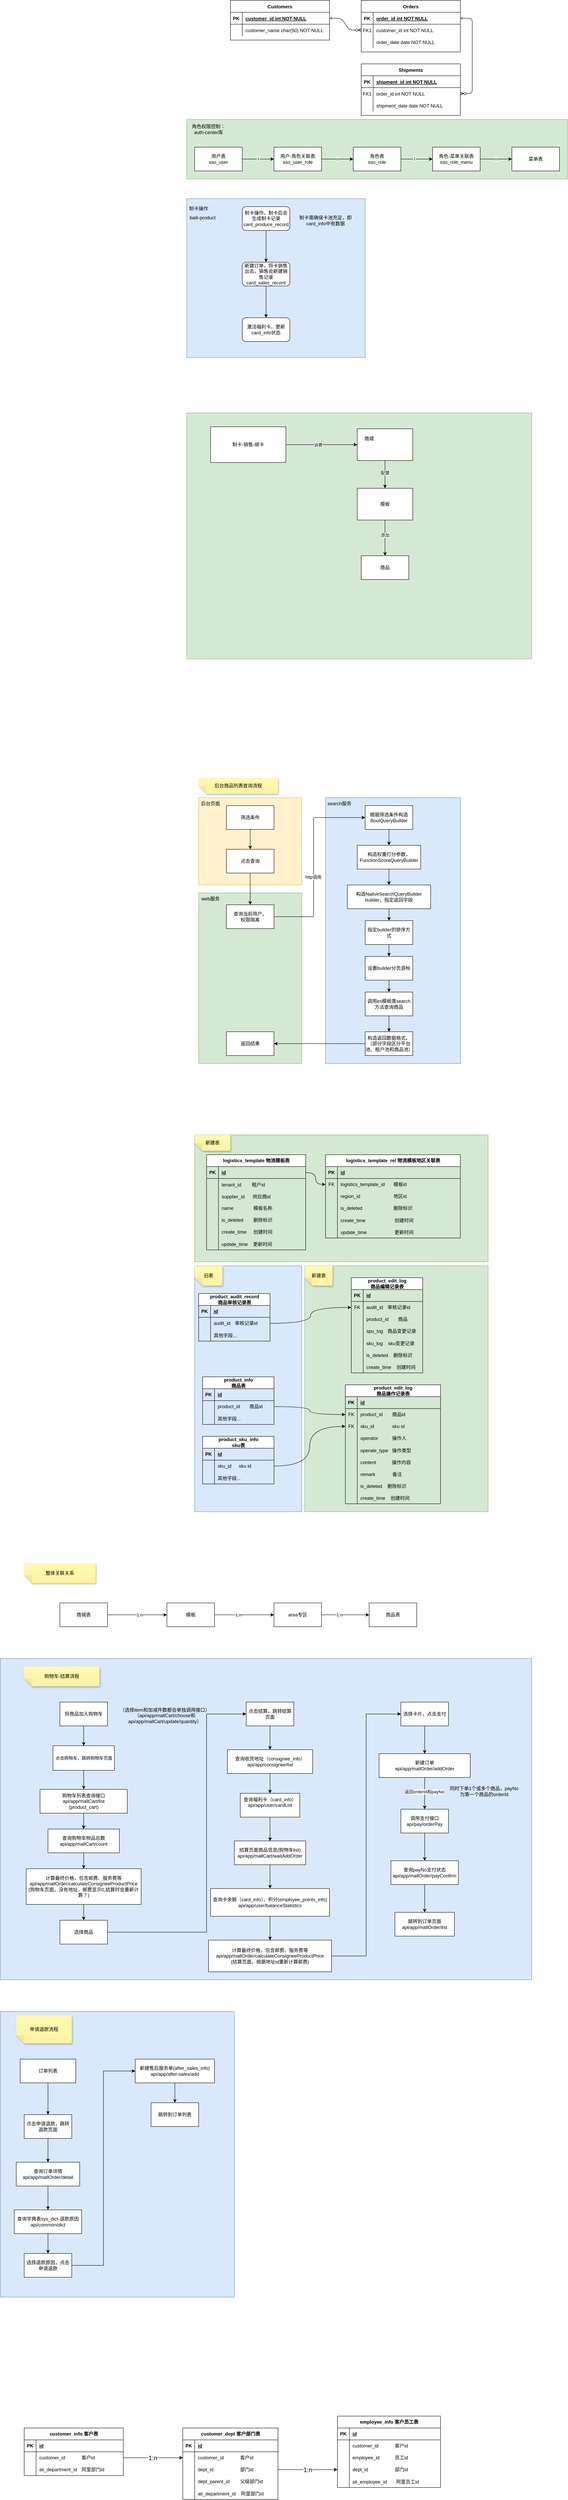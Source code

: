 <mxfile version="27.1.3">
  <diagram id="R2lEEEUBdFMjLlhIrx00" name="Page-1">
    <mxGraphModel dx="2221" dy="769" grid="1" gridSize="10" guides="1" tooltips="1" connect="1" arrows="1" fold="1" page="1" pageScale="1" pageWidth="850" pageHeight="1100" math="0" shadow="0" extFonts="Permanent Marker^https://fonts.googleapis.com/css?family=Permanent+Marker">
      <root>
        <mxCell id="0" />
        <mxCell id="1" parent="0" />
        <mxCell id="qEeSOftITZJ3OvmirbaV-176" value="" style="rounded=0;whiteSpace=wrap;html=1;fillColor=#dae8fc;strokeColor=#6c8ebf;" parent="1" vertex="1">
          <mxGeometry x="30" y="3310" width="270" height="620" as="geometry" />
        </mxCell>
        <mxCell id="qEeSOftITZJ3OvmirbaV-174" value="" style="rounded=0;whiteSpace=wrap;html=1;fillColor=#d5e8d4;strokeColor=#82b366;" parent="1" vertex="1">
          <mxGeometry x="307.5" y="3310" width="462.5" height="620" as="geometry" />
        </mxCell>
        <mxCell id="qEeSOftITZJ3OvmirbaV-172" value="" style="rounded=0;whiteSpace=wrap;html=1;fillColor=#d5e8d4;strokeColor=#82b366;" parent="1" vertex="1">
          <mxGeometry x="30" y="2980" width="740" height="320" as="geometry" />
        </mxCell>
        <mxCell id="C-vyLk0tnHw3VtMMgP7b-1" value="" style="edgeStyle=entityRelationEdgeStyle;endArrow=ERzeroToMany;startArrow=ERone;endFill=1;startFill=0;" parent="1" source="C-vyLk0tnHw3VtMMgP7b-24" target="C-vyLk0tnHw3VtMMgP7b-6" edge="1">
          <mxGeometry width="100" height="100" relative="1" as="geometry">
            <mxPoint x="340" y="720" as="sourcePoint" />
            <mxPoint x="440" y="620" as="targetPoint" />
          </mxGeometry>
        </mxCell>
        <mxCell id="C-vyLk0tnHw3VtMMgP7b-12" value="" style="edgeStyle=entityRelationEdgeStyle;endArrow=ERzeroToMany;startArrow=ERone;endFill=1;startFill=0;" parent="1" source="C-vyLk0tnHw3VtMMgP7b-3" target="C-vyLk0tnHw3VtMMgP7b-17" edge="1">
          <mxGeometry width="100" height="100" relative="1" as="geometry">
            <mxPoint x="400" y="180" as="sourcePoint" />
            <mxPoint x="460" y="205" as="targetPoint" />
          </mxGeometry>
        </mxCell>
        <mxCell id="C-vyLk0tnHw3VtMMgP7b-2" value="Orders" style="shape=table;startSize=30;container=1;collapsible=1;childLayout=tableLayout;fixedRows=1;rowLines=0;fontStyle=1;align=center;resizeLast=1;" parent="1" vertex="1">
          <mxGeometry x="450" y="120" width="250" height="130" as="geometry" />
        </mxCell>
        <mxCell id="C-vyLk0tnHw3VtMMgP7b-3" value="" style="shape=partialRectangle;collapsible=0;dropTarget=0;pointerEvents=0;fillColor=none;points=[[0,0.5],[1,0.5]];portConstraint=eastwest;top=0;left=0;right=0;bottom=1;" parent="C-vyLk0tnHw3VtMMgP7b-2" vertex="1">
          <mxGeometry y="30" width="250" height="30" as="geometry" />
        </mxCell>
        <mxCell id="C-vyLk0tnHw3VtMMgP7b-4" value="PK" style="shape=partialRectangle;overflow=hidden;connectable=0;fillColor=none;top=0;left=0;bottom=0;right=0;fontStyle=1;" parent="C-vyLk0tnHw3VtMMgP7b-3" vertex="1">
          <mxGeometry width="30" height="30" as="geometry" />
        </mxCell>
        <mxCell id="C-vyLk0tnHw3VtMMgP7b-5" value="order_id int NOT NULL " style="shape=partialRectangle;overflow=hidden;connectable=0;fillColor=none;top=0;left=0;bottom=0;right=0;align=left;spacingLeft=6;fontStyle=5;" parent="C-vyLk0tnHw3VtMMgP7b-3" vertex="1">
          <mxGeometry x="30" width="220" height="30" as="geometry" />
        </mxCell>
        <mxCell id="C-vyLk0tnHw3VtMMgP7b-6" value="" style="shape=partialRectangle;collapsible=0;dropTarget=0;pointerEvents=0;fillColor=none;points=[[0,0.5],[1,0.5]];portConstraint=eastwest;top=0;left=0;right=0;bottom=0;" parent="C-vyLk0tnHw3VtMMgP7b-2" vertex="1">
          <mxGeometry y="60" width="250" height="30" as="geometry" />
        </mxCell>
        <mxCell id="C-vyLk0tnHw3VtMMgP7b-7" value="FK1" style="shape=partialRectangle;overflow=hidden;connectable=0;fillColor=none;top=0;left=0;bottom=0;right=0;" parent="C-vyLk0tnHw3VtMMgP7b-6" vertex="1">
          <mxGeometry width="30" height="30" as="geometry" />
        </mxCell>
        <mxCell id="C-vyLk0tnHw3VtMMgP7b-8" value="customer_id int NOT NULL" style="shape=partialRectangle;overflow=hidden;connectable=0;fillColor=none;top=0;left=0;bottom=0;right=0;align=left;spacingLeft=6;" parent="C-vyLk0tnHw3VtMMgP7b-6" vertex="1">
          <mxGeometry x="30" width="220" height="30" as="geometry" />
        </mxCell>
        <mxCell id="C-vyLk0tnHw3VtMMgP7b-9" value="" style="shape=partialRectangle;collapsible=0;dropTarget=0;pointerEvents=0;fillColor=none;points=[[0,0.5],[1,0.5]];portConstraint=eastwest;top=0;left=0;right=0;bottom=0;" parent="C-vyLk0tnHw3VtMMgP7b-2" vertex="1">
          <mxGeometry y="90" width="250" height="30" as="geometry" />
        </mxCell>
        <mxCell id="C-vyLk0tnHw3VtMMgP7b-10" value="" style="shape=partialRectangle;overflow=hidden;connectable=0;fillColor=none;top=0;left=0;bottom=0;right=0;" parent="C-vyLk0tnHw3VtMMgP7b-9" vertex="1">
          <mxGeometry width="30" height="30" as="geometry" />
        </mxCell>
        <mxCell id="C-vyLk0tnHw3VtMMgP7b-11" value="order_date date NOT NULL" style="shape=partialRectangle;overflow=hidden;connectable=0;fillColor=none;top=0;left=0;bottom=0;right=0;align=left;spacingLeft=6;" parent="C-vyLk0tnHw3VtMMgP7b-9" vertex="1">
          <mxGeometry x="30" width="220" height="30" as="geometry" />
        </mxCell>
        <mxCell id="C-vyLk0tnHw3VtMMgP7b-13" value="Shipments" style="shape=table;startSize=30;container=1;collapsible=1;childLayout=tableLayout;fixedRows=1;rowLines=0;fontStyle=1;align=center;resizeLast=1;" parent="1" vertex="1">
          <mxGeometry x="450" y="280" width="250" height="130" as="geometry" />
        </mxCell>
        <mxCell id="C-vyLk0tnHw3VtMMgP7b-14" value="" style="shape=partialRectangle;collapsible=0;dropTarget=0;pointerEvents=0;fillColor=none;points=[[0,0.5],[1,0.5]];portConstraint=eastwest;top=0;left=0;right=0;bottom=1;" parent="C-vyLk0tnHw3VtMMgP7b-13" vertex="1">
          <mxGeometry y="30" width="250" height="30" as="geometry" />
        </mxCell>
        <mxCell id="C-vyLk0tnHw3VtMMgP7b-15" value="PK" style="shape=partialRectangle;overflow=hidden;connectable=0;fillColor=none;top=0;left=0;bottom=0;right=0;fontStyle=1;" parent="C-vyLk0tnHw3VtMMgP7b-14" vertex="1">
          <mxGeometry width="30" height="30" as="geometry" />
        </mxCell>
        <mxCell id="C-vyLk0tnHw3VtMMgP7b-16" value="shipment_id int NOT NULL " style="shape=partialRectangle;overflow=hidden;connectable=0;fillColor=none;top=0;left=0;bottom=0;right=0;align=left;spacingLeft=6;fontStyle=5;" parent="C-vyLk0tnHw3VtMMgP7b-14" vertex="1">
          <mxGeometry x="30" width="220" height="30" as="geometry" />
        </mxCell>
        <mxCell id="C-vyLk0tnHw3VtMMgP7b-17" value="" style="shape=partialRectangle;collapsible=0;dropTarget=0;pointerEvents=0;fillColor=none;points=[[0,0.5],[1,0.5]];portConstraint=eastwest;top=0;left=0;right=0;bottom=0;" parent="C-vyLk0tnHw3VtMMgP7b-13" vertex="1">
          <mxGeometry y="60" width="250" height="30" as="geometry" />
        </mxCell>
        <mxCell id="C-vyLk0tnHw3VtMMgP7b-18" value="FK1" style="shape=partialRectangle;overflow=hidden;connectable=0;fillColor=none;top=0;left=0;bottom=0;right=0;" parent="C-vyLk0tnHw3VtMMgP7b-17" vertex="1">
          <mxGeometry width="30" height="30" as="geometry" />
        </mxCell>
        <mxCell id="C-vyLk0tnHw3VtMMgP7b-19" value="order_id int NOT NULL" style="shape=partialRectangle;overflow=hidden;connectable=0;fillColor=none;top=0;left=0;bottom=0;right=0;align=left;spacingLeft=6;" parent="C-vyLk0tnHw3VtMMgP7b-17" vertex="1">
          <mxGeometry x="30" width="220" height="30" as="geometry" />
        </mxCell>
        <mxCell id="C-vyLk0tnHw3VtMMgP7b-20" value="" style="shape=partialRectangle;collapsible=0;dropTarget=0;pointerEvents=0;fillColor=none;points=[[0,0.5],[1,0.5]];portConstraint=eastwest;top=0;left=0;right=0;bottom=0;" parent="C-vyLk0tnHw3VtMMgP7b-13" vertex="1">
          <mxGeometry y="90" width="250" height="30" as="geometry" />
        </mxCell>
        <mxCell id="C-vyLk0tnHw3VtMMgP7b-21" value="" style="shape=partialRectangle;overflow=hidden;connectable=0;fillColor=none;top=0;left=0;bottom=0;right=0;" parent="C-vyLk0tnHw3VtMMgP7b-20" vertex="1">
          <mxGeometry width="30" height="30" as="geometry" />
        </mxCell>
        <mxCell id="C-vyLk0tnHw3VtMMgP7b-22" value="shipment_date date NOT NULL" style="shape=partialRectangle;overflow=hidden;connectable=0;fillColor=none;top=0;left=0;bottom=0;right=0;align=left;spacingLeft=6;" parent="C-vyLk0tnHw3VtMMgP7b-20" vertex="1">
          <mxGeometry x="30" width="220" height="30" as="geometry" />
        </mxCell>
        <mxCell id="C-vyLk0tnHw3VtMMgP7b-23" value="Customers" style="shape=table;startSize=30;container=1;collapsible=1;childLayout=tableLayout;fixedRows=1;rowLines=0;fontStyle=1;align=center;resizeLast=1;" parent="1" vertex="1">
          <mxGeometry x="120" y="120" width="250" height="100" as="geometry" />
        </mxCell>
        <mxCell id="C-vyLk0tnHw3VtMMgP7b-24" value="" style="shape=partialRectangle;collapsible=0;dropTarget=0;pointerEvents=0;fillColor=none;points=[[0,0.5],[1,0.5]];portConstraint=eastwest;top=0;left=0;right=0;bottom=1;" parent="C-vyLk0tnHw3VtMMgP7b-23" vertex="1">
          <mxGeometry y="30" width="250" height="30" as="geometry" />
        </mxCell>
        <mxCell id="C-vyLk0tnHw3VtMMgP7b-25" value="PK" style="shape=partialRectangle;overflow=hidden;connectable=0;fillColor=none;top=0;left=0;bottom=0;right=0;fontStyle=1;" parent="C-vyLk0tnHw3VtMMgP7b-24" vertex="1">
          <mxGeometry width="30" height="30" as="geometry" />
        </mxCell>
        <mxCell id="C-vyLk0tnHw3VtMMgP7b-26" value="customer_id int NOT NULL " style="shape=partialRectangle;overflow=hidden;connectable=0;fillColor=none;top=0;left=0;bottom=0;right=0;align=left;spacingLeft=6;fontStyle=5;" parent="C-vyLk0tnHw3VtMMgP7b-24" vertex="1">
          <mxGeometry x="30" width="220" height="30" as="geometry" />
        </mxCell>
        <mxCell id="C-vyLk0tnHw3VtMMgP7b-27" value="" style="shape=partialRectangle;collapsible=0;dropTarget=0;pointerEvents=0;fillColor=none;points=[[0,0.5],[1,0.5]];portConstraint=eastwest;top=0;left=0;right=0;bottom=0;" parent="C-vyLk0tnHw3VtMMgP7b-23" vertex="1">
          <mxGeometry y="60" width="250" height="30" as="geometry" />
        </mxCell>
        <mxCell id="C-vyLk0tnHw3VtMMgP7b-28" value="" style="shape=partialRectangle;overflow=hidden;connectable=0;fillColor=none;top=0;left=0;bottom=0;right=0;" parent="C-vyLk0tnHw3VtMMgP7b-27" vertex="1">
          <mxGeometry width="30" height="30" as="geometry" />
        </mxCell>
        <mxCell id="C-vyLk0tnHw3VtMMgP7b-29" value="customer_name char(50) NOT NULL" style="shape=partialRectangle;overflow=hidden;connectable=0;fillColor=none;top=0;left=0;bottom=0;right=0;align=left;spacingLeft=6;" parent="C-vyLk0tnHw3VtMMgP7b-27" vertex="1">
          <mxGeometry x="30" width="220" height="30" as="geometry" />
        </mxCell>
        <mxCell id="DF0JI38tbwWlgeeusf2I-32" value="" style="group" parent="1" vertex="1" connectable="0">
          <mxGeometry x="10" y="620" width="450" height="400" as="geometry" />
        </mxCell>
        <mxCell id="DF0JI38tbwWlgeeusf2I-29" value="" style="rounded=0;whiteSpace=wrap;html=1;fillColor=#dae8fc;strokeColor=#6c8ebf;" parent="DF0JI38tbwWlgeeusf2I-32" vertex="1">
          <mxGeometry width="450" height="400" as="geometry" />
        </mxCell>
        <mxCell id="DF0JI38tbwWlgeeusf2I-25" value="" style="edgeStyle=orthogonalEdgeStyle;rounded=0;orthogonalLoop=1;jettySize=auto;html=1;" parent="DF0JI38tbwWlgeeusf2I-32" source="DF0JI38tbwWlgeeusf2I-23" target="DF0JI38tbwWlgeeusf2I-24" edge="1">
          <mxGeometry relative="1" as="geometry" />
        </mxCell>
        <mxCell id="DF0JI38tbwWlgeeusf2I-23" value="制卡操作。制卡后会生成&lt;span style=&quot;background-color: transparent; color: light-dark(rgb(0, 0, 0), rgb(255, 255, 255));&quot;&gt;制卡记录&lt;/span&gt;&lt;div&gt;&lt;div&gt;card_produce_record&lt;/div&gt;&lt;/div&gt;" style="rounded=1;whiteSpace=wrap;html=1;" parent="DF0JI38tbwWlgeeusf2I-32" vertex="1">
          <mxGeometry x="140" y="20" width="120" height="60" as="geometry" />
        </mxCell>
        <mxCell id="DF0JI38tbwWlgeeusf2I-27" value="" style="edgeStyle=orthogonalEdgeStyle;rounded=0;orthogonalLoop=1;jettySize=auto;html=1;" parent="DF0JI38tbwWlgeeusf2I-32" source="DF0JI38tbwWlgeeusf2I-24" target="DF0JI38tbwWlgeeusf2I-26" edge="1">
          <mxGeometry relative="1" as="geometry" />
        </mxCell>
        <mxCell id="DF0JI38tbwWlgeeusf2I-24" value="新建订单，将卡销售出去。销售会新建销售记录card_sales_record" style="whiteSpace=wrap;html=1;rounded=1;" parent="DF0JI38tbwWlgeeusf2I-32" vertex="1">
          <mxGeometry x="140" y="160" width="120" height="60" as="geometry" />
        </mxCell>
        <mxCell id="DF0JI38tbwWlgeeusf2I-26" value="激活福利卡。更新&lt;div&gt;card_info状态&lt;/div&gt;" style="whiteSpace=wrap;html=1;rounded=1;" parent="DF0JI38tbwWlgeeusf2I-32" vertex="1">
          <mxGeometry x="140" y="300" width="120" height="60" as="geometry" />
        </mxCell>
        <mxCell id="DF0JI38tbwWlgeeusf2I-28" value="制卡需确保卡池充足，即card_info中有数据" style="text;html=1;align=center;verticalAlign=middle;whiteSpace=wrap;rounded=0;" parent="DF0JI38tbwWlgeeusf2I-32" vertex="1">
          <mxGeometry x="280" y="40" width="140" height="30" as="geometry" />
        </mxCell>
        <mxCell id="DF0JI38tbwWlgeeusf2I-30" value="制卡操作" style="text;html=1;align=center;verticalAlign=middle;whiteSpace=wrap;rounded=0;" parent="DF0JI38tbwWlgeeusf2I-32" vertex="1">
          <mxGeometry y="10" width="60" height="30" as="geometry" />
        </mxCell>
        <mxCell id="DF0JI38tbwWlgeeusf2I-31" value="baili-product" style="text;html=1;align=center;verticalAlign=middle;whiteSpace=wrap;rounded=0;" parent="DF0JI38tbwWlgeeusf2I-32" vertex="1">
          <mxGeometry y="35" width="80" height="25" as="geometry" />
        </mxCell>
        <mxCell id="DF0JI38tbwWlgeeusf2I-33" value="" style="group" parent="1" vertex="1" connectable="0">
          <mxGeometry x="10" y="420" width="960" height="150" as="geometry" />
        </mxCell>
        <mxCell id="DF0JI38tbwWlgeeusf2I-20" value="" style="rounded=0;whiteSpace=wrap;html=1;fillColor=#d5e8d4;strokeColor=#82b366;" parent="DF0JI38tbwWlgeeusf2I-33" vertex="1">
          <mxGeometry width="960" height="150" as="geometry" />
        </mxCell>
        <mxCell id="DF0JI38tbwWlgeeusf2I-9" value="" style="edgeStyle=orthogonalEdgeStyle;rounded=0;orthogonalLoop=1;jettySize=auto;html=1;" parent="DF0JI38tbwWlgeeusf2I-33" source="DF0JI38tbwWlgeeusf2I-6" target="DF0JI38tbwWlgeeusf2I-8" edge="1">
          <mxGeometry relative="1" as="geometry" />
        </mxCell>
        <mxCell id="DF0JI38tbwWlgeeusf2I-12" value="1" style="edgeLabel;html=1;align=center;verticalAlign=middle;resizable=0;points=[];" parent="DF0JI38tbwWlgeeusf2I-9" vertex="1" connectable="0">
          <mxGeometry y="1" relative="1" as="geometry">
            <mxPoint as="offset" />
          </mxGeometry>
        </mxCell>
        <mxCell id="DF0JI38tbwWlgeeusf2I-6" value="用户表&lt;div&gt;sso_user&lt;/div&gt;" style="rounded=0;whiteSpace=wrap;html=1;" parent="DF0JI38tbwWlgeeusf2I-33" vertex="1">
          <mxGeometry x="20" y="70" width="120" height="60" as="geometry" />
        </mxCell>
        <mxCell id="DF0JI38tbwWlgeeusf2I-11" value="n" style="edgeStyle=orthogonalEdgeStyle;rounded=0;orthogonalLoop=1;jettySize=auto;html=1;" parent="DF0JI38tbwWlgeeusf2I-33" source="DF0JI38tbwWlgeeusf2I-8" target="DF0JI38tbwWlgeeusf2I-10" edge="1">
          <mxGeometry relative="1" as="geometry" />
        </mxCell>
        <mxCell id="DF0JI38tbwWlgeeusf2I-8" value="用户-角色关联表&lt;div&gt;sso_user_role&lt;/div&gt;" style="rounded=0;whiteSpace=wrap;html=1;" parent="DF0JI38tbwWlgeeusf2I-33" vertex="1">
          <mxGeometry x="220" y="70" width="120" height="60" as="geometry" />
        </mxCell>
        <mxCell id="DF0JI38tbwWlgeeusf2I-14" value="" style="edgeStyle=orthogonalEdgeStyle;rounded=0;orthogonalLoop=1;jettySize=auto;html=1;" parent="DF0JI38tbwWlgeeusf2I-33" source="DF0JI38tbwWlgeeusf2I-10" target="DF0JI38tbwWlgeeusf2I-13" edge="1">
          <mxGeometry relative="1" as="geometry" />
        </mxCell>
        <mxCell id="DF0JI38tbwWlgeeusf2I-15" value="1" style="edgeLabel;html=1;align=center;verticalAlign=middle;resizable=0;points=[];" parent="DF0JI38tbwWlgeeusf2I-14" vertex="1" connectable="0">
          <mxGeometry x="-0.15" y="1" relative="1" as="geometry">
            <mxPoint as="offset" />
          </mxGeometry>
        </mxCell>
        <mxCell id="DF0JI38tbwWlgeeusf2I-10" value="角色表&lt;div&gt;sso_role&lt;/div&gt;" style="whiteSpace=wrap;html=1;rounded=0;" parent="DF0JI38tbwWlgeeusf2I-33" vertex="1">
          <mxGeometry x="420" y="70" width="120" height="60" as="geometry" />
        </mxCell>
        <mxCell id="DF0JI38tbwWlgeeusf2I-17" value="n" style="edgeStyle=orthogonalEdgeStyle;rounded=0;orthogonalLoop=1;jettySize=auto;html=1;" parent="DF0JI38tbwWlgeeusf2I-33" source="DF0JI38tbwWlgeeusf2I-13" target="DF0JI38tbwWlgeeusf2I-16" edge="1">
          <mxGeometry relative="1" as="geometry" />
        </mxCell>
        <mxCell id="DF0JI38tbwWlgeeusf2I-13" value="角色-菜单关联表&lt;div&gt;sso_role_menu&lt;/div&gt;" style="whiteSpace=wrap;html=1;rounded=0;" parent="DF0JI38tbwWlgeeusf2I-33" vertex="1">
          <mxGeometry x="620" y="70" width="120" height="60" as="geometry" />
        </mxCell>
        <mxCell id="DF0JI38tbwWlgeeusf2I-16" value="菜单表" style="whiteSpace=wrap;html=1;rounded=0;" parent="DF0JI38tbwWlgeeusf2I-33" vertex="1">
          <mxGeometry x="820" y="70" width="120" height="60" as="geometry" />
        </mxCell>
        <mxCell id="DF0JI38tbwWlgeeusf2I-21" value="角色权限控制：auth-center库" style="text;html=1;align=center;verticalAlign=middle;whiteSpace=wrap;rounded=0;" parent="DF0JI38tbwWlgeeusf2I-33" vertex="1">
          <mxGeometry x="10" y="10" width="90" height="30" as="geometry" />
        </mxCell>
        <mxCell id="NYRqB93YwXxQZEAE4ijv-1" value="" style="rounded=0;whiteSpace=wrap;html=1;fillColor=#d5e8d4;strokeColor=#82b366;" parent="1" vertex="1">
          <mxGeometry x="10" y="1160" width="870" height="620" as="geometry" />
        </mxCell>
        <mxCell id="NYRqB93YwXxQZEAE4ijv-13" style="edgeStyle=orthogonalEdgeStyle;rounded=0;orthogonalLoop=1;jettySize=auto;html=1;exitX=1;exitY=0.5;exitDx=0;exitDy=0;entryX=0;entryY=1;entryDx=0;entryDy=0;" parent="1" source="NYRqB93YwXxQZEAE4ijv-3" target="NYRqB93YwXxQZEAE4ijv-7" edge="1">
          <mxGeometry relative="1" as="geometry">
            <Array as="points">
              <mxPoint x="390" y="1240" />
              <mxPoint x="390" y="1240" />
            </Array>
          </mxGeometry>
        </mxCell>
        <mxCell id="NYRqB93YwXxQZEAE4ijv-14" value="消费" style="edgeLabel;html=1;align=center;verticalAlign=middle;resizable=0;points=[];" parent="NYRqB93YwXxQZEAE4ijv-13" vertex="1" connectable="0">
          <mxGeometry x="-0.1" y="-1" relative="1" as="geometry">
            <mxPoint as="offset" />
          </mxGeometry>
        </mxCell>
        <mxCell id="NYRqB93YwXxQZEAE4ijv-3" value="制卡-销售-绑卡" style="rounded=0;whiteSpace=wrap;html=1;" parent="1" vertex="1">
          <mxGeometry x="70" y="1195" width="190" height="90" as="geometry" />
        </mxCell>
        <mxCell id="NYRqB93YwXxQZEAE4ijv-10" style="edgeStyle=orthogonalEdgeStyle;rounded=0;orthogonalLoop=1;jettySize=auto;html=1;entryX=0.5;entryY=0;entryDx=0;entryDy=0;" parent="1" source="NYRqB93YwXxQZEAE4ijv-6" target="NYRqB93YwXxQZEAE4ijv-9" edge="1">
          <mxGeometry relative="1" as="geometry" />
        </mxCell>
        <mxCell id="NYRqB93YwXxQZEAE4ijv-15" value="配置" style="edgeLabel;html=1;align=center;verticalAlign=middle;resizable=0;points=[];" parent="NYRqB93YwXxQZEAE4ijv-10" vertex="1" connectable="0">
          <mxGeometry x="-0.114" relative="1" as="geometry">
            <mxPoint as="offset" />
          </mxGeometry>
        </mxCell>
        <mxCell id="NYRqB93YwXxQZEAE4ijv-6" value="" style="rounded=0;whiteSpace=wrap;html=1;" parent="1" vertex="1">
          <mxGeometry x="440" y="1200" width="140" height="80" as="geometry" />
        </mxCell>
        <mxCell id="NYRqB93YwXxQZEAE4ijv-7" value="商城" style="text;html=1;align=center;verticalAlign=middle;whiteSpace=wrap;rounded=0;" parent="1" vertex="1">
          <mxGeometry x="440" y="1210" width="60" height="30" as="geometry" />
        </mxCell>
        <mxCell id="NYRqB93YwXxQZEAE4ijv-17" value="" style="edgeStyle=orthogonalEdgeStyle;rounded=0;orthogonalLoop=1;jettySize=auto;html=1;" parent="1" source="NYRqB93YwXxQZEAE4ijv-9" target="NYRqB93YwXxQZEAE4ijv-16" edge="1">
          <mxGeometry relative="1" as="geometry" />
        </mxCell>
        <mxCell id="NYRqB93YwXxQZEAE4ijv-18" value="添加" style="edgeLabel;html=1;align=center;verticalAlign=middle;resizable=0;points=[];" parent="NYRqB93YwXxQZEAE4ijv-17" vertex="1" connectable="0">
          <mxGeometry x="-0.156" relative="1" as="geometry">
            <mxPoint as="offset" />
          </mxGeometry>
        </mxCell>
        <mxCell id="NYRqB93YwXxQZEAE4ijv-9" value="模板" style="rounded=0;whiteSpace=wrap;html=1;" parent="1" vertex="1">
          <mxGeometry x="440" y="1350" width="140" height="80" as="geometry" />
        </mxCell>
        <mxCell id="NYRqB93YwXxQZEAE4ijv-16" value="商品" style="whiteSpace=wrap;html=1;rounded=0;" parent="1" vertex="1">
          <mxGeometry x="450" y="1520" width="120" height="60" as="geometry" />
        </mxCell>
        <mxCell id="NYRqB93YwXxQZEAE4ijv-59" value="" style="group" parent="1" vertex="1" connectable="0">
          <mxGeometry x="40" y="2080" width="660" height="720" as="geometry" />
        </mxCell>
        <mxCell id="NYRqB93YwXxQZEAE4ijv-32" value="" style="rounded=0;whiteSpace=wrap;html=1;fillColor=#dae8fc;strokeColor=#6c8ebf;" parent="NYRqB93YwXxQZEAE4ijv-59" vertex="1">
          <mxGeometry x="320" y="50" width="340" height="670" as="geometry" />
        </mxCell>
        <mxCell id="NYRqB93YwXxQZEAE4ijv-20" value="" style="rounded=0;whiteSpace=wrap;html=1;fillColor=#d5e8d4;strokeColor=#82b366;" parent="NYRqB93YwXxQZEAE4ijv-59" vertex="1">
          <mxGeometry y="290" width="260" height="430" as="geometry" />
        </mxCell>
        <mxCell id="NYRqB93YwXxQZEAE4ijv-22" value="web服务" style="text;html=1;align=center;verticalAlign=middle;whiteSpace=wrap;rounded=0;" parent="NYRqB93YwXxQZEAE4ijv-59" vertex="1">
          <mxGeometry y="290" width="60" height="30" as="geometry" />
        </mxCell>
        <mxCell id="NYRqB93YwXxQZEAE4ijv-36" style="edgeStyle=orthogonalEdgeStyle;rounded=0;orthogonalLoop=1;jettySize=auto;html=1;exitX=1;exitY=0.5;exitDx=0;exitDy=0;" parent="NYRqB93YwXxQZEAE4ijv-59" source="NYRqB93YwXxQZEAE4ijv-30" target="NYRqB93YwXxQZEAE4ijv-35" edge="1">
          <mxGeometry relative="1" as="geometry">
            <mxPoint x="290" y="90" as="targetPoint" />
            <Array as="points">
              <mxPoint x="290" y="350" />
              <mxPoint x="290" y="100" />
            </Array>
          </mxGeometry>
        </mxCell>
        <mxCell id="NYRqB93YwXxQZEAE4ijv-37" value="http调用" style="edgeLabel;html=1;align=center;verticalAlign=middle;resizable=0;points=[];" parent="NYRqB93YwXxQZEAE4ijv-36" vertex="1" connectable="0">
          <mxGeometry x="-0.167" y="1" relative="1" as="geometry">
            <mxPoint as="offset" />
          </mxGeometry>
        </mxCell>
        <mxCell id="NYRqB93YwXxQZEAE4ijv-30" value="查询当前用户，&lt;div&gt;权限隔离&lt;/div&gt;" style="rounded=0;whiteSpace=wrap;html=1;" parent="NYRqB93YwXxQZEAE4ijv-59" vertex="1">
          <mxGeometry x="70" y="320" width="120" height="60" as="geometry" />
        </mxCell>
        <mxCell id="NYRqB93YwXxQZEAE4ijv-38" value="返回结果" style="rounded=0;whiteSpace=wrap;html=1;" parent="NYRqB93YwXxQZEAE4ijv-59" vertex="1">
          <mxGeometry x="70" y="640" width="120" height="60" as="geometry" />
        </mxCell>
        <mxCell id="NYRqB93YwXxQZEAE4ijv-52" style="edgeStyle=orthogonalEdgeStyle;rounded=0;orthogonalLoop=1;jettySize=auto;html=1;exitX=0;exitY=0.5;exitDx=0;exitDy=0;entryX=1;entryY=0.5;entryDx=0;entryDy=0;" parent="NYRqB93YwXxQZEAE4ijv-59" source="NYRqB93YwXxQZEAE4ijv-49" target="NYRqB93YwXxQZEAE4ijv-38" edge="1">
          <mxGeometry relative="1" as="geometry" />
        </mxCell>
        <mxCell id="NYRqB93YwXxQZEAE4ijv-55" value="" style="group;fillColor=#fff2cc;strokeColor=#d6b656;container=0;" parent="NYRqB93YwXxQZEAE4ijv-59" vertex="1" connectable="0">
          <mxGeometry y="50" width="260" height="220" as="geometry" />
        </mxCell>
        <mxCell id="NYRqB93YwXxQZEAE4ijv-33" value="search服务" style="text;html=1;align=center;verticalAlign=middle;whiteSpace=wrap;rounded=0;" parent="NYRqB93YwXxQZEAE4ijv-59" vertex="1">
          <mxGeometry x="320" y="50" width="70" height="30" as="geometry" />
        </mxCell>
        <mxCell id="NYRqB93YwXxQZEAE4ijv-40" value="" style="edgeStyle=orthogonalEdgeStyle;rounded=0;orthogonalLoop=1;jettySize=auto;html=1;" parent="NYRqB93YwXxQZEAE4ijv-59" source="NYRqB93YwXxQZEAE4ijv-35" target="NYRqB93YwXxQZEAE4ijv-39" edge="1">
          <mxGeometry relative="1" as="geometry" />
        </mxCell>
        <mxCell id="NYRqB93YwXxQZEAE4ijv-35" value="根据筛选条件构造&lt;div&gt;BoolQueryBuilder&lt;/div&gt;" style="rounded=0;whiteSpace=wrap;html=1;" parent="NYRqB93YwXxQZEAE4ijv-59" vertex="1">
          <mxGeometry x="420" y="70" width="120" height="60" as="geometry" />
        </mxCell>
        <mxCell id="NYRqB93YwXxQZEAE4ijv-42" value="" style="edgeStyle=orthogonalEdgeStyle;rounded=0;orthogonalLoop=1;jettySize=auto;html=1;" parent="NYRqB93YwXxQZEAE4ijv-59" source="NYRqB93YwXxQZEAE4ijv-39" target="NYRqB93YwXxQZEAE4ijv-41" edge="1">
          <mxGeometry relative="1" as="geometry" />
        </mxCell>
        <mxCell id="NYRqB93YwXxQZEAE4ijv-39" value="构造权重打分参数，FunctionScoreQueryBuilder" style="whiteSpace=wrap;html=1;rounded=0;" parent="NYRqB93YwXxQZEAE4ijv-59" vertex="1">
          <mxGeometry x="400" y="170" width="160" height="60" as="geometry" />
        </mxCell>
        <mxCell id="NYRqB93YwXxQZEAE4ijv-44" value="" style="edgeStyle=orthogonalEdgeStyle;rounded=0;orthogonalLoop=1;jettySize=auto;html=1;" parent="NYRqB93YwXxQZEAE4ijv-59" source="NYRqB93YwXxQZEAE4ijv-41" target="NYRqB93YwXxQZEAE4ijv-43" edge="1">
          <mxGeometry relative="1" as="geometry" />
        </mxCell>
        <mxCell id="NYRqB93YwXxQZEAE4ijv-41" value="构造NativeSearchQueryBuilder builder，指定返回字段" style="whiteSpace=wrap;html=1;rounded=0;" parent="NYRqB93YwXxQZEAE4ijv-59" vertex="1">
          <mxGeometry x="375" y="270" width="210" height="60" as="geometry" />
        </mxCell>
        <mxCell id="NYRqB93YwXxQZEAE4ijv-46" value="" style="edgeStyle=orthogonalEdgeStyle;rounded=0;orthogonalLoop=1;jettySize=auto;html=1;" parent="NYRqB93YwXxQZEAE4ijv-59" source="NYRqB93YwXxQZEAE4ijv-43" target="NYRqB93YwXxQZEAE4ijv-45" edge="1">
          <mxGeometry relative="1" as="geometry" />
        </mxCell>
        <mxCell id="NYRqB93YwXxQZEAE4ijv-43" value="指定builder的排序方式" style="whiteSpace=wrap;html=1;rounded=0;" parent="NYRqB93YwXxQZEAE4ijv-59" vertex="1">
          <mxGeometry x="420" y="360" width="120" height="60" as="geometry" />
        </mxCell>
        <mxCell id="NYRqB93YwXxQZEAE4ijv-48" value="" style="edgeStyle=orthogonalEdgeStyle;rounded=0;orthogonalLoop=1;jettySize=auto;html=1;" parent="NYRqB93YwXxQZEAE4ijv-59" source="NYRqB93YwXxQZEAE4ijv-45" target="NYRqB93YwXxQZEAE4ijv-47" edge="1">
          <mxGeometry relative="1" as="geometry" />
        </mxCell>
        <mxCell id="NYRqB93YwXxQZEAE4ijv-45" value="设置builder分页游标" style="whiteSpace=wrap;html=1;rounded=0;" parent="NYRqB93YwXxQZEAE4ijv-59" vertex="1">
          <mxGeometry x="420" y="450" width="120" height="60" as="geometry" />
        </mxCell>
        <mxCell id="NYRqB93YwXxQZEAE4ijv-50" value="" style="edgeStyle=orthogonalEdgeStyle;rounded=0;orthogonalLoop=1;jettySize=auto;html=1;" parent="NYRqB93YwXxQZEAE4ijv-59" source="NYRqB93YwXxQZEAE4ijv-47" target="NYRqB93YwXxQZEAE4ijv-49" edge="1">
          <mxGeometry relative="1" as="geometry" />
        </mxCell>
        <mxCell id="NYRqB93YwXxQZEAE4ijv-47" value="调用es模板类search方法查询商品" style="whiteSpace=wrap;html=1;rounded=0;" parent="NYRqB93YwXxQZEAE4ijv-59" vertex="1">
          <mxGeometry x="420" y="540" width="120" height="60" as="geometry" />
        </mxCell>
        <mxCell id="NYRqB93YwXxQZEAE4ijv-49" value="构造返回数据格式。（部分字段区分平台池、租户池和商品池）" style="whiteSpace=wrap;html=1;rounded=0;" parent="NYRqB93YwXxQZEAE4ijv-59" vertex="1">
          <mxGeometry x="420" y="640" width="120" height="60" as="geometry" />
        </mxCell>
        <mxCell id="NYRqB93YwXxQZEAE4ijv-27" value="" style="edgeStyle=orthogonalEdgeStyle;rounded=0;orthogonalLoop=1;jettySize=auto;html=1;" parent="NYRqB93YwXxQZEAE4ijv-59" source="NYRqB93YwXxQZEAE4ijv-25" target="NYRqB93YwXxQZEAE4ijv-26" edge="1">
          <mxGeometry relative="1" as="geometry" />
        </mxCell>
        <mxCell id="NYRqB93YwXxQZEAE4ijv-25" value="筛选条件" style="rounded=0;whiteSpace=wrap;html=1;" parent="NYRqB93YwXxQZEAE4ijv-59" vertex="1">
          <mxGeometry x="70" y="70" width="120" height="60" as="geometry" />
        </mxCell>
        <mxCell id="NYRqB93YwXxQZEAE4ijv-61" style="edgeStyle=orthogonalEdgeStyle;rounded=0;orthogonalLoop=1;jettySize=auto;html=1;exitX=0.5;exitY=1;exitDx=0;exitDy=0;entryX=0.5;entryY=0;entryDx=0;entryDy=0;" parent="NYRqB93YwXxQZEAE4ijv-59" source="NYRqB93YwXxQZEAE4ijv-26" target="NYRqB93YwXxQZEAE4ijv-30" edge="1">
          <mxGeometry relative="1" as="geometry" />
        </mxCell>
        <mxCell id="NYRqB93YwXxQZEAE4ijv-26" value="点击查询" style="whiteSpace=wrap;html=1;rounded=0;" parent="NYRqB93YwXxQZEAE4ijv-59" vertex="1">
          <mxGeometry x="70" y="180" width="120" height="60" as="geometry" />
        </mxCell>
        <mxCell id="NYRqB93YwXxQZEAE4ijv-54" value="后台页面" style="text;html=1;align=center;verticalAlign=middle;whiteSpace=wrap;rounded=0;" parent="NYRqB93YwXxQZEAE4ijv-59" vertex="1">
          <mxGeometry y="50" width="60" height="30" as="geometry" />
        </mxCell>
        <mxCell id="NYRqB93YwXxQZEAE4ijv-58" value="后台商品列表查询流程" style="shape=note;whiteSpace=wrap;html=1;backgroundOutline=1;fontColor=#000000;darkOpacity=0.05;fillColor=#FFF9B2;strokeColor=none;fillStyle=solid;direction=west;gradientDirection=north;gradientColor=#FFF2A1;shadow=1;size=20;pointerEvents=1;" parent="NYRqB93YwXxQZEAE4ijv-59" vertex="1">
          <mxGeometry width="200" height="40" as="geometry" />
        </mxCell>
        <mxCell id="NYRqB93YwXxQZEAE4ijv-62" value="logistics_template_rel 物流模板地区关联表" style="shape=table;startSize=30;container=1;collapsible=1;childLayout=tableLayout;fixedRows=1;rowLines=0;fontStyle=1;align=center;resizeLast=1;html=1;" parent="1" vertex="1">
          <mxGeometry x="360" y="3030" width="340.0" height="210" as="geometry" />
        </mxCell>
        <mxCell id="NYRqB93YwXxQZEAE4ijv-63" value="" style="shape=tableRow;horizontal=0;startSize=0;swimlaneHead=0;swimlaneBody=0;fillColor=none;collapsible=0;dropTarget=0;points=[[0,0.5],[1,0.5]];portConstraint=eastwest;top=0;left=0;right=0;bottom=1;" parent="NYRqB93YwXxQZEAE4ijv-62" vertex="1">
          <mxGeometry y="30" width="340.0" height="30" as="geometry" />
        </mxCell>
        <mxCell id="NYRqB93YwXxQZEAE4ijv-64" value="PK" style="shape=partialRectangle;connectable=0;fillColor=none;top=0;left=0;bottom=0;right=0;fontStyle=1;overflow=hidden;whiteSpace=wrap;html=1;" parent="NYRqB93YwXxQZEAE4ijv-63" vertex="1">
          <mxGeometry width="30.0" height="30" as="geometry">
            <mxRectangle width="30.0" height="30" as="alternateBounds" />
          </mxGeometry>
        </mxCell>
        <mxCell id="NYRqB93YwXxQZEAE4ijv-65" value="id" style="shape=partialRectangle;connectable=0;fillColor=none;top=0;left=0;bottom=0;right=0;align=left;spacingLeft=6;fontStyle=5;overflow=hidden;whiteSpace=wrap;html=1;" parent="NYRqB93YwXxQZEAE4ijv-63" vertex="1">
          <mxGeometry x="30.0" width="310" height="30" as="geometry">
            <mxRectangle width="310" height="30" as="alternateBounds" />
          </mxGeometry>
        </mxCell>
        <mxCell id="NYRqB93YwXxQZEAE4ijv-102" value="" style="shape=tableRow;horizontal=0;startSize=0;swimlaneHead=0;swimlaneBody=0;fillColor=none;collapsible=0;dropTarget=0;points=[[0,0.5],[1,0.5]];portConstraint=eastwest;top=0;left=0;right=0;bottom=0;" parent="NYRqB93YwXxQZEAE4ijv-62" vertex="1">
          <mxGeometry y="60" width="340.0" height="30" as="geometry" />
        </mxCell>
        <mxCell id="NYRqB93YwXxQZEAE4ijv-103" value="FK" style="shape=partialRectangle;connectable=0;fillColor=none;top=0;left=0;bottom=0;right=0;fontStyle=0;overflow=hidden;whiteSpace=wrap;html=1;" parent="NYRqB93YwXxQZEAE4ijv-102" vertex="1">
          <mxGeometry width="30.0" height="30" as="geometry">
            <mxRectangle width="30.0" height="30" as="alternateBounds" />
          </mxGeometry>
        </mxCell>
        <mxCell id="NYRqB93YwXxQZEAE4ijv-104" value="logistics_template_id&lt;span style=&quot;white-space: pre;&quot;&gt;&#x9;&lt;/span&gt;模板id" style="shape=partialRectangle;connectable=0;fillColor=none;top=0;left=0;bottom=0;right=0;align=left;spacingLeft=6;fontStyle=0;overflow=hidden;whiteSpace=wrap;html=1;" parent="NYRqB93YwXxQZEAE4ijv-102" vertex="1">
          <mxGeometry x="30.0" width="310" height="30" as="geometry">
            <mxRectangle width="310" height="30" as="alternateBounds" />
          </mxGeometry>
        </mxCell>
        <mxCell id="NYRqB93YwXxQZEAE4ijv-69" value="" style="shape=tableRow;horizontal=0;startSize=0;swimlaneHead=0;swimlaneBody=0;fillColor=none;collapsible=0;dropTarget=0;points=[[0,0.5],[1,0.5]];portConstraint=eastwest;top=0;left=0;right=0;bottom=0;" parent="NYRqB93YwXxQZEAE4ijv-62" vertex="1">
          <mxGeometry y="90" width="340.0" height="30" as="geometry" />
        </mxCell>
        <mxCell id="NYRqB93YwXxQZEAE4ijv-70" value="" style="shape=partialRectangle;connectable=0;fillColor=none;top=0;left=0;bottom=0;right=0;editable=1;overflow=hidden;whiteSpace=wrap;html=1;" parent="NYRqB93YwXxQZEAE4ijv-69" vertex="1">
          <mxGeometry width="30.0" height="30" as="geometry">
            <mxRectangle width="30.0" height="30" as="alternateBounds" />
          </mxGeometry>
        </mxCell>
        <mxCell id="NYRqB93YwXxQZEAE4ijv-71" value="region_id&lt;span style=&quot;white-space: pre;&quot;&gt;&#x9;&lt;/span&gt;&lt;span style=&quot;white-space: pre;&quot;&gt;&#x9;&lt;span style=&quot;white-space: pre;&quot;&gt;&#x9;&lt;/span&gt;&lt;span style=&quot;white-space: pre;&quot;&gt;&#x9;&lt;/span&gt;&lt;/span&gt;地区id" style="shape=partialRectangle;connectable=0;fillColor=none;top=0;left=0;bottom=0;right=0;align=left;spacingLeft=6;overflow=hidden;whiteSpace=wrap;html=1;" parent="NYRqB93YwXxQZEAE4ijv-69" vertex="1">
          <mxGeometry x="30.0" width="310" height="30" as="geometry">
            <mxRectangle width="310" height="30" as="alternateBounds" />
          </mxGeometry>
        </mxCell>
        <mxCell id="NYRqB93YwXxQZEAE4ijv-72" value="" style="shape=tableRow;horizontal=0;startSize=0;swimlaneHead=0;swimlaneBody=0;fillColor=none;collapsible=0;dropTarget=0;points=[[0,0.5],[1,0.5]];portConstraint=eastwest;top=0;left=0;right=0;bottom=0;" parent="NYRqB93YwXxQZEAE4ijv-62" vertex="1">
          <mxGeometry y="120" width="340.0" height="30" as="geometry" />
        </mxCell>
        <mxCell id="NYRqB93YwXxQZEAE4ijv-73" value="" style="shape=partialRectangle;connectable=0;fillColor=none;top=0;left=0;bottom=0;right=0;editable=1;overflow=hidden;whiteSpace=wrap;html=1;" parent="NYRqB93YwXxQZEAE4ijv-72" vertex="1">
          <mxGeometry width="30.0" height="30" as="geometry">
            <mxRectangle width="30.0" height="30" as="alternateBounds" />
          </mxGeometry>
        </mxCell>
        <mxCell id="NYRqB93YwXxQZEAE4ijv-74" value="is_deleted&lt;span style=&quot;white-space: pre;&quot;&gt;&#x9;&lt;/span&gt;&lt;span style=&quot;white-space: pre;&quot;&gt;&#x9;&lt;/span&gt;&lt;span style=&quot;white-space: pre;&quot;&gt;&#x9;&lt;/span&gt;删除标识" style="shape=partialRectangle;connectable=0;fillColor=none;top=0;left=0;bottom=0;right=0;align=left;spacingLeft=6;overflow=hidden;whiteSpace=wrap;html=1;" parent="NYRqB93YwXxQZEAE4ijv-72" vertex="1">
          <mxGeometry x="30.0" width="310" height="30" as="geometry">
            <mxRectangle width="310" height="30" as="alternateBounds" />
          </mxGeometry>
        </mxCell>
        <mxCell id="NYRqB93YwXxQZEAE4ijv-77" value="" style="shape=tableRow;horizontal=0;startSize=0;swimlaneHead=0;swimlaneBody=0;fillColor=none;collapsible=0;dropTarget=0;points=[[0,0.5],[1,0.5]];portConstraint=eastwest;top=0;left=0;right=0;bottom=0;" parent="NYRqB93YwXxQZEAE4ijv-62" vertex="1">
          <mxGeometry y="150" width="340.0" height="30" as="geometry" />
        </mxCell>
        <mxCell id="NYRqB93YwXxQZEAE4ijv-78" value="" style="shape=partialRectangle;connectable=0;fillColor=none;top=0;left=0;bottom=0;right=0;editable=1;overflow=hidden;" parent="NYRqB93YwXxQZEAE4ijv-77" vertex="1">
          <mxGeometry width="30.0" height="30" as="geometry">
            <mxRectangle width="30.0" height="30" as="alternateBounds" />
          </mxGeometry>
        </mxCell>
        <mxCell id="NYRqB93YwXxQZEAE4ijv-79" value="create_time                      创建时间" style="shape=partialRectangle;connectable=0;fillColor=none;top=0;left=0;bottom=0;right=0;align=left;spacingLeft=6;overflow=hidden;" parent="NYRqB93YwXxQZEAE4ijv-77" vertex="1">
          <mxGeometry x="30.0" width="310" height="30" as="geometry">
            <mxRectangle width="310" height="30" as="alternateBounds" />
          </mxGeometry>
        </mxCell>
        <mxCell id="NYRqB93YwXxQZEAE4ijv-108" value="" style="shape=tableRow;horizontal=0;startSize=0;swimlaneHead=0;swimlaneBody=0;fillColor=none;collapsible=0;dropTarget=0;points=[[0,0.5],[1,0.5]];portConstraint=eastwest;top=0;left=0;right=0;bottom=0;" parent="NYRqB93YwXxQZEAE4ijv-62" vertex="1">
          <mxGeometry y="180" width="340.0" height="30" as="geometry" />
        </mxCell>
        <mxCell id="NYRqB93YwXxQZEAE4ijv-109" value="" style="shape=partialRectangle;connectable=0;fillColor=none;top=0;left=0;bottom=0;right=0;editable=1;overflow=hidden;" parent="NYRqB93YwXxQZEAE4ijv-108" vertex="1">
          <mxGeometry width="30.0" height="30" as="geometry">
            <mxRectangle width="30.0" height="30" as="alternateBounds" />
          </mxGeometry>
        </mxCell>
        <mxCell id="NYRqB93YwXxQZEAE4ijv-110" value="update_time                     更新时间" style="shape=partialRectangle;connectable=0;fillColor=none;top=0;left=0;bottom=0;right=0;align=left;spacingLeft=6;overflow=hidden;" parent="NYRqB93YwXxQZEAE4ijv-108" vertex="1">
          <mxGeometry x="30.0" width="310" height="30" as="geometry">
            <mxRectangle width="310" height="30" as="alternateBounds" />
          </mxGeometry>
        </mxCell>
        <mxCell id="NYRqB93YwXxQZEAE4ijv-80" value="logistics_template 物流模板表" style="shape=table;startSize=30;container=1;collapsible=1;childLayout=tableLayout;fixedRows=1;rowLines=0;fontStyle=1;align=center;resizeLast=1;html=1;" parent="1" vertex="1">
          <mxGeometry x="60" y="3030" width="250" height="240" as="geometry">
            <mxRectangle x="80" y="3030" width="140" height="30" as="alternateBounds" />
          </mxGeometry>
        </mxCell>
        <mxCell id="NYRqB93YwXxQZEAE4ijv-81" value="" style="shape=tableRow;horizontal=0;startSize=0;swimlaneHead=0;swimlaneBody=0;fillColor=none;collapsible=0;dropTarget=0;points=[[0,0.5],[1,0.5]];portConstraint=eastwest;top=0;left=0;right=0;bottom=1;" parent="NYRqB93YwXxQZEAE4ijv-80" vertex="1">
          <mxGeometry y="30" width="250" height="30" as="geometry" />
        </mxCell>
        <mxCell id="NYRqB93YwXxQZEAE4ijv-82" value="PK" style="shape=partialRectangle;connectable=0;fillColor=none;top=0;left=0;bottom=0;right=0;fontStyle=1;overflow=hidden;whiteSpace=wrap;html=1;" parent="NYRqB93YwXxQZEAE4ijv-81" vertex="1">
          <mxGeometry width="30" height="30" as="geometry">
            <mxRectangle width="30" height="30" as="alternateBounds" />
          </mxGeometry>
        </mxCell>
        <mxCell id="NYRqB93YwXxQZEAE4ijv-83" value="id&lt;span style=&quot;white-space: pre;&quot;&gt;&#x9;&lt;/span&gt;&lt;span style=&quot;white-space: pre;&quot;&gt;&#x9;&lt;/span&gt;&lt;span style=&quot;white-space: pre;&quot;&gt;&#x9;&lt;/span&gt;" style="shape=partialRectangle;connectable=0;fillColor=none;top=0;left=0;bottom=0;right=0;align=left;spacingLeft=6;fontStyle=5;overflow=hidden;whiteSpace=wrap;html=1;" parent="NYRqB93YwXxQZEAE4ijv-81" vertex="1">
          <mxGeometry x="30" width="220" height="30" as="geometry">
            <mxRectangle width="220" height="30" as="alternateBounds" />
          </mxGeometry>
        </mxCell>
        <mxCell id="NYRqB93YwXxQZEAE4ijv-115" value="" style="shape=tableRow;horizontal=0;startSize=0;swimlaneHead=0;swimlaneBody=0;fillColor=none;collapsible=0;dropTarget=0;points=[[0,0.5],[1,0.5]];portConstraint=eastwest;top=0;left=0;right=0;bottom=0;" parent="NYRqB93YwXxQZEAE4ijv-80" vertex="1">
          <mxGeometry y="60" width="250" height="30" as="geometry" />
        </mxCell>
        <mxCell id="NYRqB93YwXxQZEAE4ijv-116" value="" style="shape=partialRectangle;connectable=0;fillColor=none;top=0;left=0;bottom=0;right=0;editable=1;overflow=hidden;" parent="NYRqB93YwXxQZEAE4ijv-115" vertex="1">
          <mxGeometry width="30" height="30" as="geometry">
            <mxRectangle width="30" height="30" as="alternateBounds" />
          </mxGeometry>
        </mxCell>
        <mxCell id="NYRqB93YwXxQZEAE4ijv-117" value="tenant_id        租户id" style="shape=partialRectangle;connectable=0;fillColor=none;top=0;left=0;bottom=0;right=0;align=left;spacingLeft=6;overflow=hidden;" parent="NYRqB93YwXxQZEAE4ijv-115" vertex="1">
          <mxGeometry x="30" width="220" height="30" as="geometry">
            <mxRectangle width="220" height="30" as="alternateBounds" />
          </mxGeometry>
        </mxCell>
        <mxCell id="NYRqB93YwXxQZEAE4ijv-121" value="" style="shape=tableRow;horizontal=0;startSize=0;swimlaneHead=0;swimlaneBody=0;fillColor=none;collapsible=0;dropTarget=0;points=[[0,0.5],[1,0.5]];portConstraint=eastwest;top=0;left=0;right=0;bottom=0;" parent="NYRqB93YwXxQZEAE4ijv-80" vertex="1">
          <mxGeometry y="90" width="250" height="30" as="geometry" />
        </mxCell>
        <mxCell id="NYRqB93YwXxQZEAE4ijv-122" value="" style="shape=partialRectangle;connectable=0;fillColor=none;top=0;left=0;bottom=0;right=0;editable=1;overflow=hidden;" parent="NYRqB93YwXxQZEAE4ijv-121" vertex="1">
          <mxGeometry width="30" height="30" as="geometry">
            <mxRectangle width="30" height="30" as="alternateBounds" />
          </mxGeometry>
        </mxCell>
        <mxCell id="NYRqB93YwXxQZEAE4ijv-123" value="supplier_id      供应商id" style="shape=partialRectangle;connectable=0;fillColor=none;top=0;left=0;bottom=0;right=0;align=left;spacingLeft=6;overflow=hidden;" parent="NYRqB93YwXxQZEAE4ijv-121" vertex="1">
          <mxGeometry x="30" width="220" height="30" as="geometry">
            <mxRectangle width="220" height="30" as="alternateBounds" />
          </mxGeometry>
        </mxCell>
        <mxCell id="NYRqB93YwXxQZEAE4ijv-84" value="" style="shape=tableRow;horizontal=0;startSize=0;swimlaneHead=0;swimlaneBody=0;fillColor=none;collapsible=0;dropTarget=0;points=[[0,0.5],[1,0.5]];portConstraint=eastwest;top=0;left=0;right=0;bottom=0;" parent="NYRqB93YwXxQZEAE4ijv-80" vertex="1">
          <mxGeometry y="120" width="250" height="30" as="geometry" />
        </mxCell>
        <mxCell id="NYRqB93YwXxQZEAE4ijv-85" value="" style="shape=partialRectangle;connectable=0;fillColor=none;top=0;left=0;bottom=0;right=0;editable=1;overflow=hidden;whiteSpace=wrap;html=1;" parent="NYRqB93YwXxQZEAE4ijv-84" vertex="1">
          <mxGeometry width="30" height="30" as="geometry">
            <mxRectangle width="30" height="30" as="alternateBounds" />
          </mxGeometry>
        </mxCell>
        <mxCell id="NYRqB93YwXxQZEAE4ijv-86" value="name&lt;span style=&quot;white-space: pre;&quot;&gt;&#x9;&lt;span style=&quot;white-space: pre;&quot;&gt;&#x9;&lt;/span&gt;&lt;/span&gt;模板名称" style="shape=partialRectangle;connectable=0;fillColor=none;top=0;left=0;bottom=0;right=0;align=left;spacingLeft=6;overflow=hidden;whiteSpace=wrap;html=1;" parent="NYRqB93YwXxQZEAE4ijv-84" vertex="1">
          <mxGeometry x="30" width="220" height="30" as="geometry">
            <mxRectangle width="220" height="30" as="alternateBounds" />
          </mxGeometry>
        </mxCell>
        <mxCell id="NYRqB93YwXxQZEAE4ijv-87" value="" style="shape=tableRow;horizontal=0;startSize=0;swimlaneHead=0;swimlaneBody=0;fillColor=none;collapsible=0;dropTarget=0;points=[[0,0.5],[1,0.5]];portConstraint=eastwest;top=0;left=0;right=0;bottom=0;" parent="NYRqB93YwXxQZEAE4ijv-80" vertex="1">
          <mxGeometry y="150" width="250" height="30" as="geometry" />
        </mxCell>
        <mxCell id="NYRqB93YwXxQZEAE4ijv-88" value="" style="shape=partialRectangle;connectable=0;fillColor=none;top=0;left=0;bottom=0;right=0;editable=1;overflow=hidden;whiteSpace=wrap;html=1;" parent="NYRqB93YwXxQZEAE4ijv-87" vertex="1">
          <mxGeometry width="30" height="30" as="geometry">
            <mxRectangle width="30" height="30" as="alternateBounds" />
          </mxGeometry>
        </mxCell>
        <mxCell id="NYRqB93YwXxQZEAE4ijv-89" value="is_deleted&lt;span style=&quot;white-space: pre;&quot;&gt;&#x9;&lt;/span&gt;删除标识" style="shape=partialRectangle;connectable=0;fillColor=none;top=0;left=0;bottom=0;right=0;align=left;spacingLeft=6;overflow=hidden;whiteSpace=wrap;html=1;" parent="NYRqB93YwXxQZEAE4ijv-87" vertex="1">
          <mxGeometry x="30" width="220" height="30" as="geometry">
            <mxRectangle width="220" height="30" as="alternateBounds" />
          </mxGeometry>
        </mxCell>
        <mxCell id="NYRqB93YwXxQZEAE4ijv-90" value="" style="shape=tableRow;horizontal=0;startSize=0;swimlaneHead=0;swimlaneBody=0;fillColor=none;collapsible=0;dropTarget=0;points=[[0,0.5],[1,0.5]];portConstraint=eastwest;top=0;left=0;right=0;bottom=0;" parent="NYRqB93YwXxQZEAE4ijv-80" vertex="1">
          <mxGeometry y="180" width="250" height="30" as="geometry" />
        </mxCell>
        <mxCell id="NYRqB93YwXxQZEAE4ijv-91" value="" style="shape=partialRectangle;connectable=0;fillColor=none;top=0;left=0;bottom=0;right=0;editable=1;overflow=hidden;whiteSpace=wrap;html=1;" parent="NYRqB93YwXxQZEAE4ijv-90" vertex="1">
          <mxGeometry width="30" height="30" as="geometry">
            <mxRectangle width="30" height="30" as="alternateBounds" />
          </mxGeometry>
        </mxCell>
        <mxCell id="NYRqB93YwXxQZEAE4ijv-92" value="create_time&lt;span style=&quot;white-space: pre;&quot;&gt;&lt;span style=&quot;white-space: pre;&quot;&gt;&#x9;&lt;/span&gt;&lt;/span&gt;创建时间" style="shape=partialRectangle;connectable=0;fillColor=none;top=0;left=0;bottom=0;right=0;align=left;spacingLeft=6;overflow=hidden;whiteSpace=wrap;html=1;" parent="NYRqB93YwXxQZEAE4ijv-90" vertex="1">
          <mxGeometry x="30" width="220" height="30" as="geometry">
            <mxRectangle width="220" height="30" as="alternateBounds" />
          </mxGeometry>
        </mxCell>
        <mxCell id="NYRqB93YwXxQZEAE4ijv-97" value="" style="shape=tableRow;horizontal=0;startSize=0;swimlaneHead=0;swimlaneBody=0;fillColor=none;collapsible=0;dropTarget=0;points=[[0,0.5],[1,0.5]];portConstraint=eastwest;top=0;left=0;right=0;bottom=0;" parent="NYRqB93YwXxQZEAE4ijv-80" vertex="1">
          <mxGeometry y="210" width="250" height="30" as="geometry" />
        </mxCell>
        <mxCell id="NYRqB93YwXxQZEAE4ijv-98" value="" style="shape=partialRectangle;connectable=0;fillColor=none;top=0;left=0;bottom=0;right=0;editable=1;overflow=hidden;" parent="NYRqB93YwXxQZEAE4ijv-97" vertex="1">
          <mxGeometry width="30" height="30" as="geometry">
            <mxRectangle width="30" height="30" as="alternateBounds" />
          </mxGeometry>
        </mxCell>
        <mxCell id="NYRqB93YwXxQZEAE4ijv-99" value="update_time    更新时间" style="shape=partialRectangle;connectable=0;fillColor=none;top=0;left=0;bottom=0;right=0;align=left;spacingLeft=6;overflow=hidden;" parent="NYRqB93YwXxQZEAE4ijv-97" vertex="1">
          <mxGeometry x="30" width="220" height="30" as="geometry">
            <mxRectangle width="220" height="30" as="alternateBounds" />
          </mxGeometry>
        </mxCell>
        <mxCell id="NYRqB93YwXxQZEAE4ijv-107" style="edgeStyle=orthogonalEdgeStyle;rounded=0;orthogonalLoop=1;jettySize=auto;html=1;exitX=1;exitY=0.5;exitDx=0;exitDy=0;entryX=0;entryY=0.5;entryDx=0;entryDy=0;curved=1;" parent="1" source="NYRqB93YwXxQZEAE4ijv-81" target="NYRqB93YwXxQZEAE4ijv-102" edge="1">
          <mxGeometry relative="1" as="geometry" />
        </mxCell>
        <mxCell id="qEeSOftITZJ3OvmirbaV-1" value="product_audit_record&lt;div&gt;商品审核记录表&lt;/div&gt;" style="shape=table;startSize=30;container=1;collapsible=1;childLayout=tableLayout;fixedRows=1;rowLines=0;fontStyle=1;align=center;resizeLast=1;html=1;" parent="1" vertex="1">
          <mxGeometry x="40" y="3380" width="180" height="120" as="geometry" />
        </mxCell>
        <mxCell id="qEeSOftITZJ3OvmirbaV-2" value="" style="shape=tableRow;horizontal=0;startSize=0;swimlaneHead=0;swimlaneBody=0;fillColor=none;collapsible=0;dropTarget=0;points=[[0,0.5],[1,0.5]];portConstraint=eastwest;top=0;left=0;right=0;bottom=1;" parent="qEeSOftITZJ3OvmirbaV-1" vertex="1">
          <mxGeometry y="30" width="180" height="30" as="geometry" />
        </mxCell>
        <mxCell id="qEeSOftITZJ3OvmirbaV-3" value="PK" style="shape=partialRectangle;connectable=0;fillColor=none;top=0;left=0;bottom=0;right=0;fontStyle=1;overflow=hidden;whiteSpace=wrap;html=1;" parent="qEeSOftITZJ3OvmirbaV-2" vertex="1">
          <mxGeometry width="30" height="30" as="geometry">
            <mxRectangle width="30" height="30" as="alternateBounds" />
          </mxGeometry>
        </mxCell>
        <mxCell id="qEeSOftITZJ3OvmirbaV-4" value="id" style="shape=partialRectangle;connectable=0;fillColor=none;top=0;left=0;bottom=0;right=0;align=left;spacingLeft=6;fontStyle=5;overflow=hidden;whiteSpace=wrap;html=1;" parent="qEeSOftITZJ3OvmirbaV-2" vertex="1">
          <mxGeometry x="30" width="150" height="30" as="geometry">
            <mxRectangle width="150" height="30" as="alternateBounds" />
          </mxGeometry>
        </mxCell>
        <mxCell id="qEeSOftITZJ3OvmirbaV-5" value="" style="shape=tableRow;horizontal=0;startSize=0;swimlaneHead=0;swimlaneBody=0;fillColor=none;collapsible=0;dropTarget=0;points=[[0,0.5],[1,0.5]];portConstraint=eastwest;top=0;left=0;right=0;bottom=0;" parent="qEeSOftITZJ3OvmirbaV-1" vertex="1">
          <mxGeometry y="60" width="180" height="30" as="geometry" />
        </mxCell>
        <mxCell id="qEeSOftITZJ3OvmirbaV-6" value="" style="shape=partialRectangle;connectable=0;fillColor=none;top=0;left=0;bottom=0;right=0;editable=1;overflow=hidden;whiteSpace=wrap;html=1;" parent="qEeSOftITZJ3OvmirbaV-5" vertex="1">
          <mxGeometry width="30" height="30" as="geometry">
            <mxRectangle width="30" height="30" as="alternateBounds" />
          </mxGeometry>
        </mxCell>
        <mxCell id="qEeSOftITZJ3OvmirbaV-7" value="audit_id&lt;span style=&quot;white-space: pre;&quot;&gt;&#x9;&lt;/span&gt;审核记录id" style="shape=partialRectangle;connectable=0;fillColor=none;top=0;left=0;bottom=0;right=0;align=left;spacingLeft=6;overflow=hidden;whiteSpace=wrap;html=1;" parent="qEeSOftITZJ3OvmirbaV-5" vertex="1">
          <mxGeometry x="30" width="150" height="30" as="geometry">
            <mxRectangle width="150" height="30" as="alternateBounds" />
          </mxGeometry>
        </mxCell>
        <mxCell id="qEeSOftITZJ3OvmirbaV-163" value="" style="shape=tableRow;horizontal=0;startSize=0;swimlaneHead=0;swimlaneBody=0;fillColor=none;collapsible=0;dropTarget=0;points=[[0,0.5],[1,0.5]];portConstraint=eastwest;top=0;left=0;right=0;bottom=0;" parent="qEeSOftITZJ3OvmirbaV-1" vertex="1">
          <mxGeometry y="90" width="180" height="30" as="geometry" />
        </mxCell>
        <mxCell id="qEeSOftITZJ3OvmirbaV-164" value="" style="shape=partialRectangle;connectable=0;fillColor=none;top=0;left=0;bottom=0;right=0;editable=1;overflow=hidden;" parent="qEeSOftITZJ3OvmirbaV-163" vertex="1">
          <mxGeometry width="30" height="30" as="geometry">
            <mxRectangle width="30" height="30" as="alternateBounds" />
          </mxGeometry>
        </mxCell>
        <mxCell id="qEeSOftITZJ3OvmirbaV-165" value="其他字段..." style="shape=partialRectangle;connectable=0;fillColor=none;top=0;left=0;bottom=0;right=0;align=left;spacingLeft=6;overflow=hidden;" parent="qEeSOftITZJ3OvmirbaV-163" vertex="1">
          <mxGeometry x="30" width="150" height="30" as="geometry">
            <mxRectangle width="150" height="30" as="alternateBounds" />
          </mxGeometry>
        </mxCell>
        <mxCell id="qEeSOftITZJ3OvmirbaV-14" value="product_edit_log&lt;div&gt;商品编辑记录表&lt;/div&gt;" style="shape=table;startSize=30;container=1;collapsible=1;childLayout=tableLayout;fixedRows=1;rowLines=0;fontStyle=1;align=center;resizeLast=1;html=1;" parent="1" vertex="1">
          <mxGeometry x="425" y="3340" width="180" height="240" as="geometry" />
        </mxCell>
        <mxCell id="qEeSOftITZJ3OvmirbaV-15" value="" style="shape=tableRow;horizontal=0;startSize=0;swimlaneHead=0;swimlaneBody=0;fillColor=none;collapsible=0;dropTarget=0;points=[[0,0.5],[1,0.5]];portConstraint=eastwest;top=0;left=0;right=0;bottom=1;" parent="qEeSOftITZJ3OvmirbaV-14" vertex="1">
          <mxGeometry y="30" width="180" height="30" as="geometry" />
        </mxCell>
        <mxCell id="qEeSOftITZJ3OvmirbaV-16" value="PK" style="shape=partialRectangle;connectable=0;fillColor=none;top=0;left=0;bottom=0;right=0;fontStyle=1;overflow=hidden;whiteSpace=wrap;html=1;" parent="qEeSOftITZJ3OvmirbaV-15" vertex="1">
          <mxGeometry width="30" height="30" as="geometry">
            <mxRectangle width="30" height="30" as="alternateBounds" />
          </mxGeometry>
        </mxCell>
        <mxCell id="qEeSOftITZJ3OvmirbaV-17" value="id" style="shape=partialRectangle;connectable=0;fillColor=none;top=0;left=0;bottom=0;right=0;align=left;spacingLeft=6;fontStyle=5;overflow=hidden;whiteSpace=wrap;html=1;" parent="qEeSOftITZJ3OvmirbaV-15" vertex="1">
          <mxGeometry x="30" width="150" height="30" as="geometry">
            <mxRectangle width="150" height="30" as="alternateBounds" />
          </mxGeometry>
        </mxCell>
        <mxCell id="qEeSOftITZJ3OvmirbaV-18" value="" style="shape=tableRow;horizontal=0;startSize=0;swimlaneHead=0;swimlaneBody=0;fillColor=none;collapsible=0;dropTarget=0;points=[[0,0.5],[1,0.5]];portConstraint=eastwest;top=0;left=0;right=0;bottom=0;" parent="qEeSOftITZJ3OvmirbaV-14" vertex="1">
          <mxGeometry y="60" width="180" height="30" as="geometry" />
        </mxCell>
        <mxCell id="qEeSOftITZJ3OvmirbaV-19" value="FK" style="shape=partialRectangle;connectable=0;fillColor=none;top=0;left=0;bottom=0;right=0;editable=1;overflow=hidden;whiteSpace=wrap;html=1;" parent="qEeSOftITZJ3OvmirbaV-18" vertex="1">
          <mxGeometry width="30" height="30" as="geometry">
            <mxRectangle width="30" height="30" as="alternateBounds" />
          </mxGeometry>
        </mxCell>
        <mxCell id="qEeSOftITZJ3OvmirbaV-20" value="audit_id&lt;span style=&quot;white-space: pre;&quot;&gt;&#x9;&lt;/span&gt;审核记录id" style="shape=partialRectangle;connectable=0;fillColor=none;top=0;left=0;bottom=0;right=0;align=left;spacingLeft=6;overflow=hidden;whiteSpace=wrap;html=1;" parent="qEeSOftITZJ3OvmirbaV-18" vertex="1">
          <mxGeometry x="30" width="150" height="30" as="geometry">
            <mxRectangle width="150" height="30" as="alternateBounds" />
          </mxGeometry>
        </mxCell>
        <mxCell id="qEeSOftITZJ3OvmirbaV-21" value="" style="shape=tableRow;horizontal=0;startSize=0;swimlaneHead=0;swimlaneBody=0;fillColor=none;collapsible=0;dropTarget=0;points=[[0,0.5],[1,0.5]];portConstraint=eastwest;top=0;left=0;right=0;bottom=0;" parent="qEeSOftITZJ3OvmirbaV-14" vertex="1">
          <mxGeometry y="90" width="180" height="30" as="geometry" />
        </mxCell>
        <mxCell id="qEeSOftITZJ3OvmirbaV-22" value="" style="shape=partialRectangle;connectable=0;fillColor=none;top=0;left=0;bottom=0;right=0;editable=1;overflow=hidden;whiteSpace=wrap;html=1;" parent="qEeSOftITZJ3OvmirbaV-21" vertex="1">
          <mxGeometry width="30" height="30" as="geometry">
            <mxRectangle width="30" height="30" as="alternateBounds" />
          </mxGeometry>
        </mxCell>
        <mxCell id="qEeSOftITZJ3OvmirbaV-23" value="product_id&lt;span style=&quot;white-space: pre;&quot;&gt;&#x9;&lt;/span&gt;商品&lt;span style=&quot;white-space: pre;&quot;&gt;&#x9;&lt;/span&gt;&lt;span style=&quot;white-space: pre;&quot;&gt;&#x9;&lt;/span&gt;" style="shape=partialRectangle;connectable=0;fillColor=none;top=0;left=0;bottom=0;right=0;align=left;spacingLeft=6;overflow=hidden;whiteSpace=wrap;html=1;" parent="qEeSOftITZJ3OvmirbaV-21" vertex="1">
          <mxGeometry x="30" width="150" height="30" as="geometry">
            <mxRectangle width="150" height="30" as="alternateBounds" />
          </mxGeometry>
        </mxCell>
        <mxCell id="qEeSOftITZJ3OvmirbaV-24" value="" style="shape=tableRow;horizontal=0;startSize=0;swimlaneHead=0;swimlaneBody=0;fillColor=none;collapsible=0;dropTarget=0;points=[[0,0.5],[1,0.5]];portConstraint=eastwest;top=0;left=0;right=0;bottom=0;" parent="qEeSOftITZJ3OvmirbaV-14" vertex="1">
          <mxGeometry y="120" width="180" height="30" as="geometry" />
        </mxCell>
        <mxCell id="qEeSOftITZJ3OvmirbaV-25" value="" style="shape=partialRectangle;connectable=0;fillColor=none;top=0;left=0;bottom=0;right=0;editable=1;overflow=hidden;whiteSpace=wrap;html=1;" parent="qEeSOftITZJ3OvmirbaV-24" vertex="1">
          <mxGeometry width="30" height="30" as="geometry">
            <mxRectangle width="30" height="30" as="alternateBounds" />
          </mxGeometry>
        </mxCell>
        <mxCell id="qEeSOftITZJ3OvmirbaV-26" value="spu_log&lt;span style=&quot;white-space: pre;&quot;&gt;&#x9;&lt;/span&gt;商品变更记录" style="shape=partialRectangle;connectable=0;fillColor=none;top=0;left=0;bottom=0;right=0;align=left;spacingLeft=6;overflow=hidden;whiteSpace=wrap;html=1;" parent="qEeSOftITZJ3OvmirbaV-24" vertex="1">
          <mxGeometry x="30" width="150" height="30" as="geometry">
            <mxRectangle width="150" height="30" as="alternateBounds" />
          </mxGeometry>
        </mxCell>
        <mxCell id="qEeSOftITZJ3OvmirbaV-29" value="" style="shape=tableRow;horizontal=0;startSize=0;swimlaneHead=0;swimlaneBody=0;fillColor=none;collapsible=0;dropTarget=0;points=[[0,0.5],[1,0.5]];portConstraint=eastwest;top=0;left=0;right=0;bottom=0;" parent="qEeSOftITZJ3OvmirbaV-14" vertex="1">
          <mxGeometry y="150" width="180" height="30" as="geometry" />
        </mxCell>
        <mxCell id="qEeSOftITZJ3OvmirbaV-30" value="" style="shape=partialRectangle;connectable=0;fillColor=none;top=0;left=0;bottom=0;right=0;editable=1;overflow=hidden;" parent="qEeSOftITZJ3OvmirbaV-29" vertex="1">
          <mxGeometry width="30" height="30" as="geometry">
            <mxRectangle width="30" height="30" as="alternateBounds" />
          </mxGeometry>
        </mxCell>
        <mxCell id="qEeSOftITZJ3OvmirbaV-31" value="sku_log    sku变更记录" style="shape=partialRectangle;connectable=0;fillColor=none;top=0;left=0;bottom=0;right=0;align=left;spacingLeft=6;overflow=hidden;" parent="qEeSOftITZJ3OvmirbaV-29" vertex="1">
          <mxGeometry x="30" width="150" height="30" as="geometry">
            <mxRectangle width="150" height="30" as="alternateBounds" />
          </mxGeometry>
        </mxCell>
        <mxCell id="qEeSOftITZJ3OvmirbaV-38" value="" style="shape=tableRow;horizontal=0;startSize=0;swimlaneHead=0;swimlaneBody=0;fillColor=none;collapsible=0;dropTarget=0;points=[[0,0.5],[1,0.5]];portConstraint=eastwest;top=0;left=0;right=0;bottom=0;" parent="qEeSOftITZJ3OvmirbaV-14" vertex="1">
          <mxGeometry y="180" width="180" height="30" as="geometry" />
        </mxCell>
        <mxCell id="qEeSOftITZJ3OvmirbaV-39" value="" style="shape=partialRectangle;connectable=0;fillColor=none;top=0;left=0;bottom=0;right=0;editable=1;overflow=hidden;" parent="qEeSOftITZJ3OvmirbaV-38" vertex="1">
          <mxGeometry width="30" height="30" as="geometry">
            <mxRectangle width="30" height="30" as="alternateBounds" />
          </mxGeometry>
        </mxCell>
        <mxCell id="qEeSOftITZJ3OvmirbaV-40" value="is_deleted    删除标识" style="shape=partialRectangle;connectable=0;fillColor=none;top=0;left=0;bottom=0;right=0;align=left;spacingLeft=6;overflow=hidden;" parent="qEeSOftITZJ3OvmirbaV-38" vertex="1">
          <mxGeometry x="30" width="150" height="30" as="geometry">
            <mxRectangle width="150" height="30" as="alternateBounds" />
          </mxGeometry>
        </mxCell>
        <mxCell id="qEeSOftITZJ3OvmirbaV-42" value="" style="shape=tableRow;horizontal=0;startSize=0;swimlaneHead=0;swimlaneBody=0;fillColor=none;collapsible=0;dropTarget=0;points=[[0,0.5],[1,0.5]];portConstraint=eastwest;top=0;left=0;right=0;bottom=0;" parent="qEeSOftITZJ3OvmirbaV-14" vertex="1">
          <mxGeometry y="210" width="180" height="30" as="geometry" />
        </mxCell>
        <mxCell id="qEeSOftITZJ3OvmirbaV-43" value="" style="shape=partialRectangle;connectable=0;fillColor=none;top=0;left=0;bottom=0;right=0;editable=1;overflow=hidden;" parent="qEeSOftITZJ3OvmirbaV-42" vertex="1">
          <mxGeometry width="30" height="30" as="geometry">
            <mxRectangle width="30" height="30" as="alternateBounds" />
          </mxGeometry>
        </mxCell>
        <mxCell id="qEeSOftITZJ3OvmirbaV-44" value="create_time    创建时间" style="shape=partialRectangle;connectable=0;fillColor=none;top=0;left=0;bottom=0;right=0;align=left;spacingLeft=6;overflow=hidden;" parent="qEeSOftITZJ3OvmirbaV-42" vertex="1">
          <mxGeometry x="30" width="150" height="30" as="geometry">
            <mxRectangle width="150" height="30" as="alternateBounds" />
          </mxGeometry>
        </mxCell>
        <mxCell id="qEeSOftITZJ3OvmirbaV-27" style="edgeStyle=orthogonalEdgeStyle;rounded=0;orthogonalLoop=1;jettySize=auto;html=1;exitX=1;exitY=0.5;exitDx=0;exitDy=0;curved=1;" parent="1" source="qEeSOftITZJ3OvmirbaV-5" target="qEeSOftITZJ3OvmirbaV-18" edge="1">
          <mxGeometry relative="1" as="geometry" />
        </mxCell>
        <mxCell id="qEeSOftITZJ3OvmirbaV-35" value="" style="shape=tableRow;horizontal=0;startSize=0;swimlaneHead=0;swimlaneBody=0;fillColor=none;collapsible=0;dropTarget=0;points=[[0,0.5],[1,0.5]];portConstraint=eastwest;top=0;left=0;right=0;bottom=0;" parent="1" vertex="1">
          <mxGeometry x="80" y="3850" width="180" height="30" as="geometry" />
        </mxCell>
        <mxCell id="qEeSOftITZJ3OvmirbaV-36" value="" style="shape=partialRectangle;connectable=0;fillColor=none;top=0;left=0;bottom=0;right=0;editable=1;overflow=hidden;" parent="qEeSOftITZJ3OvmirbaV-35" vertex="1">
          <mxGeometry width="30" height="30" as="geometry">
            <mxRectangle width="30" height="30" as="alternateBounds" />
          </mxGeometry>
        </mxCell>
        <mxCell id="qEeSOftITZJ3OvmirbaV-75" value="product_sku_info&lt;div&gt;sku表&lt;/div&gt;" style="shape=table;startSize=30;container=1;collapsible=1;childLayout=tableLayout;fixedRows=1;rowLines=0;fontStyle=1;align=center;resizeLast=1;html=1;" parent="1" vertex="1">
          <mxGeometry x="50" y="3740" width="180" height="120" as="geometry" />
        </mxCell>
        <mxCell id="qEeSOftITZJ3OvmirbaV-76" value="" style="shape=tableRow;horizontal=0;startSize=0;swimlaneHead=0;swimlaneBody=0;fillColor=none;collapsible=0;dropTarget=0;points=[[0,0.5],[1,0.5]];portConstraint=eastwest;top=0;left=0;right=0;bottom=1;" parent="qEeSOftITZJ3OvmirbaV-75" vertex="1">
          <mxGeometry y="30" width="180" height="30" as="geometry" />
        </mxCell>
        <mxCell id="qEeSOftITZJ3OvmirbaV-77" value="PK" style="shape=partialRectangle;connectable=0;fillColor=none;top=0;left=0;bottom=0;right=0;fontStyle=1;overflow=hidden;whiteSpace=wrap;html=1;" parent="qEeSOftITZJ3OvmirbaV-76" vertex="1">
          <mxGeometry width="30" height="30" as="geometry">
            <mxRectangle width="30" height="30" as="alternateBounds" />
          </mxGeometry>
        </mxCell>
        <mxCell id="qEeSOftITZJ3OvmirbaV-78" value="id" style="shape=partialRectangle;connectable=0;fillColor=none;top=0;left=0;bottom=0;right=0;align=left;spacingLeft=6;fontStyle=5;overflow=hidden;whiteSpace=wrap;html=1;" parent="qEeSOftITZJ3OvmirbaV-76" vertex="1">
          <mxGeometry x="30" width="150" height="30" as="geometry">
            <mxRectangle width="150" height="30" as="alternateBounds" />
          </mxGeometry>
        </mxCell>
        <mxCell id="qEeSOftITZJ3OvmirbaV-79" value="" style="shape=tableRow;horizontal=0;startSize=0;swimlaneHead=0;swimlaneBody=0;fillColor=none;collapsible=0;dropTarget=0;points=[[0,0.5],[1,0.5]];portConstraint=eastwest;top=0;left=0;right=0;bottom=0;" parent="qEeSOftITZJ3OvmirbaV-75" vertex="1">
          <mxGeometry y="60" width="180" height="30" as="geometry" />
        </mxCell>
        <mxCell id="qEeSOftITZJ3OvmirbaV-80" value="" style="shape=partialRectangle;connectable=0;fillColor=none;top=0;left=0;bottom=0;right=0;editable=1;overflow=hidden;whiteSpace=wrap;html=1;" parent="qEeSOftITZJ3OvmirbaV-79" vertex="1">
          <mxGeometry width="30" height="30" as="geometry">
            <mxRectangle width="30" height="30" as="alternateBounds" />
          </mxGeometry>
        </mxCell>
        <mxCell id="qEeSOftITZJ3OvmirbaV-81" value="sku_id&lt;span style=&quot;white-space: pre;&quot;&gt;&#x9;&lt;/span&gt;sku id" style="shape=partialRectangle;connectable=0;fillColor=none;top=0;left=0;bottom=0;right=0;align=left;spacingLeft=6;overflow=hidden;whiteSpace=wrap;html=1;" parent="qEeSOftITZJ3OvmirbaV-79" vertex="1">
          <mxGeometry x="30" width="150" height="30" as="geometry">
            <mxRectangle width="150" height="30" as="alternateBounds" />
          </mxGeometry>
        </mxCell>
        <mxCell id="qEeSOftITZJ3OvmirbaV-169" value="" style="shape=tableRow;horizontal=0;startSize=0;swimlaneHead=0;swimlaneBody=0;fillColor=none;collapsible=0;dropTarget=0;points=[[0,0.5],[1,0.5]];portConstraint=eastwest;top=0;left=0;right=0;bottom=0;" parent="qEeSOftITZJ3OvmirbaV-75" vertex="1">
          <mxGeometry y="90" width="180" height="30" as="geometry" />
        </mxCell>
        <mxCell id="qEeSOftITZJ3OvmirbaV-170" value="" style="shape=partialRectangle;connectable=0;fillColor=none;top=0;left=0;bottom=0;right=0;editable=1;overflow=hidden;" parent="qEeSOftITZJ3OvmirbaV-169" vertex="1">
          <mxGeometry width="30" height="30" as="geometry">
            <mxRectangle width="30" height="30" as="alternateBounds" />
          </mxGeometry>
        </mxCell>
        <mxCell id="qEeSOftITZJ3OvmirbaV-171" value="其他字段..." style="shape=partialRectangle;connectable=0;fillColor=none;top=0;left=0;bottom=0;right=0;align=left;spacingLeft=6;overflow=hidden;" parent="qEeSOftITZJ3OvmirbaV-169" vertex="1">
          <mxGeometry x="30" width="150" height="30" as="geometry">
            <mxRectangle width="150" height="30" as="alternateBounds" />
          </mxGeometry>
        </mxCell>
        <mxCell id="qEeSOftITZJ3OvmirbaV-82" value="product_edit_log&lt;div&gt;商品操作记录表&lt;/div&gt;" style="shape=table;startSize=30;container=1;collapsible=1;childLayout=tableLayout;fixedRows=1;rowLines=0;fontStyle=1;align=center;resizeLast=1;html=1;" parent="1" vertex="1">
          <mxGeometry x="410" y="3610" width="240" height="300" as="geometry" />
        </mxCell>
        <mxCell id="qEeSOftITZJ3OvmirbaV-83" value="" style="shape=tableRow;horizontal=0;startSize=0;swimlaneHead=0;swimlaneBody=0;fillColor=none;collapsible=0;dropTarget=0;points=[[0,0.5],[1,0.5]];portConstraint=eastwest;top=0;left=0;right=0;bottom=1;" parent="qEeSOftITZJ3OvmirbaV-82" vertex="1">
          <mxGeometry y="30" width="240" height="30" as="geometry" />
        </mxCell>
        <mxCell id="qEeSOftITZJ3OvmirbaV-84" value="PK" style="shape=partialRectangle;connectable=0;fillColor=none;top=0;left=0;bottom=0;right=0;fontStyle=1;overflow=hidden;whiteSpace=wrap;html=1;" parent="qEeSOftITZJ3OvmirbaV-83" vertex="1">
          <mxGeometry width="30" height="30" as="geometry">
            <mxRectangle width="30" height="30" as="alternateBounds" />
          </mxGeometry>
        </mxCell>
        <mxCell id="qEeSOftITZJ3OvmirbaV-85" value="id" style="shape=partialRectangle;connectable=0;fillColor=none;top=0;left=0;bottom=0;right=0;align=left;spacingLeft=6;fontStyle=5;overflow=hidden;whiteSpace=wrap;html=1;" parent="qEeSOftITZJ3OvmirbaV-83" vertex="1">
          <mxGeometry x="30" width="210" height="30" as="geometry">
            <mxRectangle width="210" height="30" as="alternateBounds" />
          </mxGeometry>
        </mxCell>
        <mxCell id="qEeSOftITZJ3OvmirbaV-86" value="" style="shape=tableRow;horizontal=0;startSize=0;swimlaneHead=0;swimlaneBody=0;fillColor=none;collapsible=0;dropTarget=0;points=[[0,0.5],[1,0.5]];portConstraint=eastwest;top=0;left=0;right=0;bottom=0;" parent="qEeSOftITZJ3OvmirbaV-82" vertex="1">
          <mxGeometry y="60" width="240" height="30" as="geometry" />
        </mxCell>
        <mxCell id="qEeSOftITZJ3OvmirbaV-87" value="FK" style="shape=partialRectangle;connectable=0;fillColor=none;top=0;left=0;bottom=0;right=0;editable=1;overflow=hidden;whiteSpace=wrap;html=1;" parent="qEeSOftITZJ3OvmirbaV-86" vertex="1">
          <mxGeometry width="30" height="30" as="geometry">
            <mxRectangle width="30" height="30" as="alternateBounds" />
          </mxGeometry>
        </mxCell>
        <mxCell id="qEeSOftITZJ3OvmirbaV-88" value="product_id&lt;span style=&quot;white-space: pre;&quot;&gt;&#x9;&lt;/span&gt;商品id" style="shape=partialRectangle;connectable=0;fillColor=none;top=0;left=0;bottom=0;right=0;align=left;spacingLeft=6;overflow=hidden;whiteSpace=wrap;html=1;" parent="qEeSOftITZJ3OvmirbaV-86" vertex="1">
          <mxGeometry x="30" width="210" height="30" as="geometry">
            <mxRectangle width="210" height="30" as="alternateBounds" />
          </mxGeometry>
        </mxCell>
        <mxCell id="qEeSOftITZJ3OvmirbaV-89" value="" style="shape=tableRow;horizontal=0;startSize=0;swimlaneHead=0;swimlaneBody=0;fillColor=none;collapsible=0;dropTarget=0;points=[[0,0.5],[1,0.5]];portConstraint=eastwest;top=0;left=0;right=0;bottom=0;" parent="qEeSOftITZJ3OvmirbaV-82" vertex="1">
          <mxGeometry y="90" width="240" height="30" as="geometry" />
        </mxCell>
        <mxCell id="qEeSOftITZJ3OvmirbaV-90" value="FK" style="shape=partialRectangle;connectable=0;fillColor=none;top=0;left=0;bottom=0;right=0;editable=1;overflow=hidden;whiteSpace=wrap;html=1;" parent="qEeSOftITZJ3OvmirbaV-89" vertex="1">
          <mxGeometry width="30" height="30" as="geometry">
            <mxRectangle width="30" height="30" as="alternateBounds" />
          </mxGeometry>
        </mxCell>
        <mxCell id="qEeSOftITZJ3OvmirbaV-91" value="sku_id&lt;span style=&quot;white-space: pre;&quot;&gt;&#x9;&lt;span style=&quot;white-space: pre;&quot;&gt;&#x9;&lt;/span&gt;sku&lt;/span&gt;&amp;nbsp;id&lt;span style=&quot;white-space: pre;&quot;&gt;&#x9;&lt;/span&gt;&lt;span style=&quot;white-space: pre;&quot;&gt;&#x9;&lt;/span&gt;" style="shape=partialRectangle;connectable=0;fillColor=none;top=0;left=0;bottom=0;right=0;align=left;spacingLeft=6;overflow=hidden;whiteSpace=wrap;html=1;" parent="qEeSOftITZJ3OvmirbaV-89" vertex="1">
          <mxGeometry x="30" width="210" height="30" as="geometry">
            <mxRectangle width="210" height="30" as="alternateBounds" />
          </mxGeometry>
        </mxCell>
        <mxCell id="qEeSOftITZJ3OvmirbaV-92" value="" style="shape=tableRow;horizontal=0;startSize=0;swimlaneHead=0;swimlaneBody=0;fillColor=none;collapsible=0;dropTarget=0;points=[[0,0.5],[1,0.5]];portConstraint=eastwest;top=0;left=0;right=0;bottom=0;" parent="qEeSOftITZJ3OvmirbaV-82" vertex="1">
          <mxGeometry y="120" width="240" height="30" as="geometry" />
        </mxCell>
        <mxCell id="qEeSOftITZJ3OvmirbaV-93" value="" style="shape=partialRectangle;connectable=0;fillColor=none;top=0;left=0;bottom=0;right=0;editable=1;overflow=hidden;whiteSpace=wrap;html=1;" parent="qEeSOftITZJ3OvmirbaV-92" vertex="1">
          <mxGeometry width="30" height="30" as="geometry">
            <mxRectangle width="30" height="30" as="alternateBounds" />
          </mxGeometry>
        </mxCell>
        <mxCell id="qEeSOftITZJ3OvmirbaV-94" value="operator&lt;span style=&quot;white-space: pre;&quot;&gt;&#x9;&lt;span style=&quot;white-space: pre;&quot;&gt;&#x9;&lt;/span&gt;操作&lt;/span&gt;人" style="shape=partialRectangle;connectable=0;fillColor=none;top=0;left=0;bottom=0;right=0;align=left;spacingLeft=6;overflow=hidden;whiteSpace=wrap;html=1;" parent="qEeSOftITZJ3OvmirbaV-92" vertex="1">
          <mxGeometry x="30" width="210" height="30" as="geometry">
            <mxRectangle width="210" height="30" as="alternateBounds" />
          </mxGeometry>
        </mxCell>
        <mxCell id="qEeSOftITZJ3OvmirbaV-95" value="" style="shape=tableRow;horizontal=0;startSize=0;swimlaneHead=0;swimlaneBody=0;fillColor=none;collapsible=0;dropTarget=0;points=[[0,0.5],[1,0.5]];portConstraint=eastwest;top=0;left=0;right=0;bottom=0;" parent="qEeSOftITZJ3OvmirbaV-82" vertex="1">
          <mxGeometry y="150" width="240" height="30" as="geometry" />
        </mxCell>
        <mxCell id="qEeSOftITZJ3OvmirbaV-96" value="" style="shape=partialRectangle;connectable=0;fillColor=none;top=0;left=0;bottom=0;right=0;editable=1;overflow=hidden;" parent="qEeSOftITZJ3OvmirbaV-95" vertex="1">
          <mxGeometry width="30" height="30" as="geometry">
            <mxRectangle width="30" height="30" as="alternateBounds" />
          </mxGeometry>
        </mxCell>
        <mxCell id="qEeSOftITZJ3OvmirbaV-97" value="operate_type   操作类型" style="shape=partialRectangle;connectable=0;fillColor=none;top=0;left=0;bottom=0;right=0;align=left;spacingLeft=6;overflow=hidden;" parent="qEeSOftITZJ3OvmirbaV-95" vertex="1">
          <mxGeometry x="30" width="210" height="30" as="geometry">
            <mxRectangle width="210" height="30" as="alternateBounds" />
          </mxGeometry>
        </mxCell>
        <mxCell id="qEeSOftITZJ3OvmirbaV-151" value="" style="shape=tableRow;horizontal=0;startSize=0;swimlaneHead=0;swimlaneBody=0;fillColor=none;collapsible=0;dropTarget=0;points=[[0,0.5],[1,0.5]];portConstraint=eastwest;top=0;left=0;right=0;bottom=0;" parent="qEeSOftITZJ3OvmirbaV-82" vertex="1">
          <mxGeometry y="180" width="240" height="30" as="geometry" />
        </mxCell>
        <mxCell id="qEeSOftITZJ3OvmirbaV-152" value="" style="shape=partialRectangle;connectable=0;fillColor=none;top=0;left=0;bottom=0;right=0;editable=1;overflow=hidden;" parent="qEeSOftITZJ3OvmirbaV-151" vertex="1">
          <mxGeometry width="30" height="30" as="geometry">
            <mxRectangle width="30" height="30" as="alternateBounds" />
          </mxGeometry>
        </mxCell>
        <mxCell id="qEeSOftITZJ3OvmirbaV-153" value="content            操作内容" style="shape=partialRectangle;connectable=0;fillColor=none;top=0;left=0;bottom=0;right=0;align=left;spacingLeft=6;overflow=hidden;" parent="qEeSOftITZJ3OvmirbaV-151" vertex="1">
          <mxGeometry x="30" width="210" height="30" as="geometry">
            <mxRectangle width="210" height="30" as="alternateBounds" />
          </mxGeometry>
        </mxCell>
        <mxCell id="qEeSOftITZJ3OvmirbaV-148" value="" style="shape=tableRow;horizontal=0;startSize=0;swimlaneHead=0;swimlaneBody=0;fillColor=none;collapsible=0;dropTarget=0;points=[[0,0.5],[1,0.5]];portConstraint=eastwest;top=0;left=0;right=0;bottom=0;" parent="qEeSOftITZJ3OvmirbaV-82" vertex="1">
          <mxGeometry y="210" width="240" height="30" as="geometry" />
        </mxCell>
        <mxCell id="qEeSOftITZJ3OvmirbaV-149" value="" style="shape=partialRectangle;connectable=0;fillColor=none;top=0;left=0;bottom=0;right=0;editable=1;overflow=hidden;" parent="qEeSOftITZJ3OvmirbaV-148" vertex="1">
          <mxGeometry width="30" height="30" as="geometry">
            <mxRectangle width="30" height="30" as="alternateBounds" />
          </mxGeometry>
        </mxCell>
        <mxCell id="qEeSOftITZJ3OvmirbaV-150" value="remark             备注" style="shape=partialRectangle;connectable=0;fillColor=none;top=0;left=0;bottom=0;right=0;align=left;spacingLeft=6;overflow=hidden;" parent="qEeSOftITZJ3OvmirbaV-148" vertex="1">
          <mxGeometry x="30" width="210" height="30" as="geometry">
            <mxRectangle width="210" height="30" as="alternateBounds" />
          </mxGeometry>
        </mxCell>
        <mxCell id="qEeSOftITZJ3OvmirbaV-98" value="" style="shape=tableRow;horizontal=0;startSize=0;swimlaneHead=0;swimlaneBody=0;fillColor=none;collapsible=0;dropTarget=0;points=[[0,0.5],[1,0.5]];portConstraint=eastwest;top=0;left=0;right=0;bottom=0;" parent="qEeSOftITZJ3OvmirbaV-82" vertex="1">
          <mxGeometry y="240" width="240" height="30" as="geometry" />
        </mxCell>
        <mxCell id="qEeSOftITZJ3OvmirbaV-99" value="" style="shape=partialRectangle;connectable=0;fillColor=none;top=0;left=0;bottom=0;right=0;editable=1;overflow=hidden;" parent="qEeSOftITZJ3OvmirbaV-98" vertex="1">
          <mxGeometry width="30" height="30" as="geometry">
            <mxRectangle width="30" height="30" as="alternateBounds" />
          </mxGeometry>
        </mxCell>
        <mxCell id="qEeSOftITZJ3OvmirbaV-100" value="is_deleted    删除标识" style="shape=partialRectangle;connectable=0;fillColor=none;top=0;left=0;bottom=0;right=0;align=left;spacingLeft=6;overflow=hidden;" parent="qEeSOftITZJ3OvmirbaV-98" vertex="1">
          <mxGeometry x="30" width="210" height="30" as="geometry">
            <mxRectangle width="210" height="30" as="alternateBounds" />
          </mxGeometry>
        </mxCell>
        <mxCell id="qEeSOftITZJ3OvmirbaV-101" value="" style="shape=tableRow;horizontal=0;startSize=0;swimlaneHead=0;swimlaneBody=0;fillColor=none;collapsible=0;dropTarget=0;points=[[0,0.5],[1,0.5]];portConstraint=eastwest;top=0;left=0;right=0;bottom=0;" parent="qEeSOftITZJ3OvmirbaV-82" vertex="1">
          <mxGeometry y="270" width="240" height="30" as="geometry" />
        </mxCell>
        <mxCell id="qEeSOftITZJ3OvmirbaV-102" value="" style="shape=partialRectangle;connectable=0;fillColor=none;top=0;left=0;bottom=0;right=0;editable=1;overflow=hidden;" parent="qEeSOftITZJ3OvmirbaV-101" vertex="1">
          <mxGeometry width="30" height="30" as="geometry">
            <mxRectangle width="30" height="30" as="alternateBounds" />
          </mxGeometry>
        </mxCell>
        <mxCell id="qEeSOftITZJ3OvmirbaV-103" value="create_time    创建时间" style="shape=partialRectangle;connectable=0;fillColor=none;top=0;left=0;bottom=0;right=0;align=left;spacingLeft=6;overflow=hidden;" parent="qEeSOftITZJ3OvmirbaV-101" vertex="1">
          <mxGeometry x="30" width="210" height="30" as="geometry">
            <mxRectangle width="210" height="30" as="alternateBounds" />
          </mxGeometry>
        </mxCell>
        <mxCell id="qEeSOftITZJ3OvmirbaV-154" style="edgeStyle=orthogonalEdgeStyle;rounded=0;orthogonalLoop=1;jettySize=auto;html=1;exitX=1;exitY=0.5;exitDx=0;exitDy=0;entryX=0;entryY=0.5;entryDx=0;entryDy=0;curved=1;" parent="1" source="qEeSOftITZJ3OvmirbaV-79" target="qEeSOftITZJ3OvmirbaV-89" edge="1">
          <mxGeometry relative="1" as="geometry" />
        </mxCell>
        <mxCell id="qEeSOftITZJ3OvmirbaV-155" value="product_info&lt;div&gt;商品表&lt;/div&gt;" style="shape=table;startSize=30;container=1;collapsible=1;childLayout=tableLayout;fixedRows=1;rowLines=0;fontStyle=1;align=center;resizeLast=1;html=1;" parent="1" vertex="1">
          <mxGeometry x="50" y="3590" width="180" height="120" as="geometry" />
        </mxCell>
        <mxCell id="qEeSOftITZJ3OvmirbaV-156" value="" style="shape=tableRow;horizontal=0;startSize=0;swimlaneHead=0;swimlaneBody=0;fillColor=none;collapsible=0;dropTarget=0;points=[[0,0.5],[1,0.5]];portConstraint=eastwest;top=0;left=0;right=0;bottom=1;" parent="qEeSOftITZJ3OvmirbaV-155" vertex="1">
          <mxGeometry y="30" width="180" height="30" as="geometry" />
        </mxCell>
        <mxCell id="qEeSOftITZJ3OvmirbaV-157" value="PK" style="shape=partialRectangle;connectable=0;fillColor=none;top=0;left=0;bottom=0;right=0;fontStyle=1;overflow=hidden;whiteSpace=wrap;html=1;" parent="qEeSOftITZJ3OvmirbaV-156" vertex="1">
          <mxGeometry width="30" height="30" as="geometry">
            <mxRectangle width="30" height="30" as="alternateBounds" />
          </mxGeometry>
        </mxCell>
        <mxCell id="qEeSOftITZJ3OvmirbaV-158" value="id" style="shape=partialRectangle;connectable=0;fillColor=none;top=0;left=0;bottom=0;right=0;align=left;spacingLeft=6;fontStyle=5;overflow=hidden;whiteSpace=wrap;html=1;" parent="qEeSOftITZJ3OvmirbaV-156" vertex="1">
          <mxGeometry x="30" width="150" height="30" as="geometry">
            <mxRectangle width="150" height="30" as="alternateBounds" />
          </mxGeometry>
        </mxCell>
        <mxCell id="qEeSOftITZJ3OvmirbaV-159" value="" style="shape=tableRow;horizontal=0;startSize=0;swimlaneHead=0;swimlaneBody=0;fillColor=none;collapsible=0;dropTarget=0;points=[[0,0.5],[1,0.5]];portConstraint=eastwest;top=0;left=0;right=0;bottom=0;" parent="qEeSOftITZJ3OvmirbaV-155" vertex="1">
          <mxGeometry y="60" width="180" height="30" as="geometry" />
        </mxCell>
        <mxCell id="qEeSOftITZJ3OvmirbaV-160" value="" style="shape=partialRectangle;connectable=0;fillColor=none;top=0;left=0;bottom=0;right=0;editable=1;overflow=hidden;whiteSpace=wrap;html=1;" parent="qEeSOftITZJ3OvmirbaV-159" vertex="1">
          <mxGeometry width="30" height="30" as="geometry">
            <mxRectangle width="30" height="30" as="alternateBounds" />
          </mxGeometry>
        </mxCell>
        <mxCell id="qEeSOftITZJ3OvmirbaV-161" value="product_id&lt;span style=&quot;white-space: pre;&quot;&gt;&#x9;&lt;/span&gt;商品id" style="shape=partialRectangle;connectable=0;fillColor=none;top=0;left=0;bottom=0;right=0;align=left;spacingLeft=6;overflow=hidden;whiteSpace=wrap;html=1;" parent="qEeSOftITZJ3OvmirbaV-159" vertex="1">
          <mxGeometry x="30" width="150" height="30" as="geometry">
            <mxRectangle width="150" height="30" as="alternateBounds" />
          </mxGeometry>
        </mxCell>
        <mxCell id="qEeSOftITZJ3OvmirbaV-166" value="" style="shape=tableRow;horizontal=0;startSize=0;swimlaneHead=0;swimlaneBody=0;fillColor=none;collapsible=0;dropTarget=0;points=[[0,0.5],[1,0.5]];portConstraint=eastwest;top=0;left=0;right=0;bottom=0;" parent="qEeSOftITZJ3OvmirbaV-155" vertex="1">
          <mxGeometry y="90" width="180" height="30" as="geometry" />
        </mxCell>
        <mxCell id="qEeSOftITZJ3OvmirbaV-167" value="" style="shape=partialRectangle;connectable=0;fillColor=none;top=0;left=0;bottom=0;right=0;editable=1;overflow=hidden;" parent="qEeSOftITZJ3OvmirbaV-166" vertex="1">
          <mxGeometry width="30" height="30" as="geometry">
            <mxRectangle width="30" height="30" as="alternateBounds" />
          </mxGeometry>
        </mxCell>
        <mxCell id="qEeSOftITZJ3OvmirbaV-168" value="其他字段..." style="shape=partialRectangle;connectable=0;fillColor=none;top=0;left=0;bottom=0;right=0;align=left;spacingLeft=6;overflow=hidden;" parent="qEeSOftITZJ3OvmirbaV-166" vertex="1">
          <mxGeometry x="30" width="150" height="30" as="geometry">
            <mxRectangle width="150" height="30" as="alternateBounds" />
          </mxGeometry>
        </mxCell>
        <mxCell id="qEeSOftITZJ3OvmirbaV-162" style="edgeStyle=orthogonalEdgeStyle;rounded=0;orthogonalLoop=1;jettySize=auto;html=1;exitX=1;exitY=0.5;exitDx=0;exitDy=0;curved=1;" parent="1" source="qEeSOftITZJ3OvmirbaV-159" target="qEeSOftITZJ3OvmirbaV-86" edge="1">
          <mxGeometry relative="1" as="geometry" />
        </mxCell>
        <mxCell id="qEeSOftITZJ3OvmirbaV-173" value="新建表" style="shape=note;whiteSpace=wrap;html=1;backgroundOutline=1;fontColor=#000000;darkOpacity=0.05;fillColor=#FFF9B2;strokeColor=none;fillStyle=solid;direction=west;gradientDirection=north;gradientColor=#FFF2A1;shadow=1;size=20;pointerEvents=1;" parent="1" vertex="1">
          <mxGeometry x="30" y="2980" width="90" height="40" as="geometry" />
        </mxCell>
        <mxCell id="qEeSOftITZJ3OvmirbaV-175" value="新建表" style="shape=note;whiteSpace=wrap;html=1;backgroundOutline=1;fontColor=#000000;darkOpacity=0.05;fillColor=#FFF9B2;strokeColor=none;fillStyle=solid;direction=west;gradientDirection=north;gradientColor=#FFF2A1;shadow=1;size=20;pointerEvents=1;" parent="1" vertex="1">
          <mxGeometry x="307.5" y="3310" width="70" height="50" as="geometry" />
        </mxCell>
        <mxCell id="qEeSOftITZJ3OvmirbaV-177" value="旧表" style="shape=note;whiteSpace=wrap;html=1;backgroundOutline=1;fontColor=#000000;darkOpacity=0.05;fillColor=#FFF9B2;strokeColor=none;fillStyle=solid;direction=west;gradientDirection=north;gradientColor=#FFF2A1;shadow=1;size=20;pointerEvents=1;" parent="1" vertex="1">
          <mxGeometry x="30" y="3310" width="70" height="50" as="geometry" />
        </mxCell>
        <mxCell id="-qcaqey9PAMwy90w6KEY-4" value="" style="edgeStyle=orthogonalEdgeStyle;rounded=0;orthogonalLoop=1;jettySize=auto;html=1;entryX=0;entryY=0.5;entryDx=0;entryDy=0;" parent="1" source="-qcaqey9PAMwy90w6KEY-1" target="-qcaqey9PAMwy90w6KEY-7" edge="1">
          <mxGeometry relative="1" as="geometry">
            <mxPoint x="700" y="4190" as="targetPoint" />
          </mxGeometry>
        </mxCell>
        <mxCell id="-qcaqey9PAMwy90w6KEY-5" value="1:n" style="edgeLabel;html=1;align=center;verticalAlign=middle;resizable=0;points=[];" parent="-qcaqey9PAMwy90w6KEY-4" vertex="1" connectable="0">
          <mxGeometry x="-0.25" relative="1" as="geometry">
            <mxPoint as="offset" />
          </mxGeometry>
        </mxCell>
        <mxCell id="-qcaqey9PAMwy90w6KEY-1" value="area专区" style="rounded=0;whiteSpace=wrap;html=1;" parent="1" vertex="1">
          <mxGeometry x="230" y="4160" width="120" height="60" as="geometry" />
        </mxCell>
        <mxCell id="-qcaqey9PAMwy90w6KEY-7" value="商品表" style="whiteSpace=wrap;html=1;rounded=0;" parent="1" vertex="1">
          <mxGeometry x="470" y="4160" width="120" height="60" as="geometry" />
        </mxCell>
        <mxCell id="-qcaqey9PAMwy90w6KEY-12" style="edgeStyle=orthogonalEdgeStyle;rounded=0;orthogonalLoop=1;jettySize=auto;html=1;entryX=0;entryY=0.5;entryDx=0;entryDy=0;" parent="1" source="-qcaqey9PAMwy90w6KEY-11" target="-qcaqey9PAMwy90w6KEY-1" edge="1">
          <mxGeometry relative="1" as="geometry">
            <mxPoint x="170" y="4190" as="targetPoint" />
          </mxGeometry>
        </mxCell>
        <mxCell id="-qcaqey9PAMwy90w6KEY-13" value="1:n" style="edgeLabel;html=1;align=center;verticalAlign=middle;resizable=0;points=[];" parent="-qcaqey9PAMwy90w6KEY-12" vertex="1" connectable="0">
          <mxGeometry x="-0.2" relative="1" as="geometry">
            <mxPoint as="offset" />
          </mxGeometry>
        </mxCell>
        <mxCell id="-qcaqey9PAMwy90w6KEY-11" value="模板" style="rounded=0;whiteSpace=wrap;html=1;" parent="1" vertex="1">
          <mxGeometry x="-40" y="4160" width="120" height="60" as="geometry" />
        </mxCell>
        <mxCell id="-qcaqey9PAMwy90w6KEY-17" style="edgeStyle=orthogonalEdgeStyle;rounded=0;orthogonalLoop=1;jettySize=auto;html=1;exitX=1;exitY=0.5;exitDx=0;exitDy=0;entryX=0;entryY=0.5;entryDx=0;entryDy=0;" parent="1" source="-qcaqey9PAMwy90w6KEY-16" target="-qcaqey9PAMwy90w6KEY-11" edge="1">
          <mxGeometry relative="1" as="geometry">
            <mxPoint x="-290" y="4190" as="targetPoint" />
          </mxGeometry>
        </mxCell>
        <mxCell id="-qcaqey9PAMwy90w6KEY-18" value="1:n" style="edgeLabel;html=1;align=center;verticalAlign=middle;resizable=0;points=[];" parent="-qcaqey9PAMwy90w6KEY-17" vertex="1" connectable="0">
          <mxGeometry x="0.08" relative="1" as="geometry">
            <mxPoint as="offset" />
          </mxGeometry>
        </mxCell>
        <mxCell id="-qcaqey9PAMwy90w6KEY-16" value="商城表" style="rounded=0;whiteSpace=wrap;html=1;" parent="1" vertex="1">
          <mxGeometry x="-310" y="4160" width="120" height="60" as="geometry" />
        </mxCell>
        <mxCell id="yUvXS0gSmjoFzsvgMU4f-46" value="" style="group" parent="1" vertex="1" connectable="0">
          <mxGeometry x="-460" y="4300" width="1340" height="810" as="geometry" />
        </mxCell>
        <mxCell id="yUvXS0gSmjoFzsvgMU4f-45" value="" style="rounded=0;whiteSpace=wrap;html=1;fillColor=#dae8fc;strokeColor=#6c8ebf;" parent="yUvXS0gSmjoFzsvgMU4f-46" vertex="1">
          <mxGeometry width="1340" height="810" as="geometry" />
        </mxCell>
        <mxCell id="yUvXS0gSmjoFzsvgMU4f-2" value="购物车-结算流程" style="shape=note;whiteSpace=wrap;html=1;backgroundOutline=1;fontColor=#000000;darkOpacity=0.05;fillColor=#FFF9B2;strokeColor=none;fillStyle=solid;direction=west;gradientDirection=north;gradientColor=#FFF2A1;shadow=1;size=20;pointerEvents=1;" parent="yUvXS0gSmjoFzsvgMU4f-46" vertex="1">
          <mxGeometry x="60" y="20" width="190" height="50" as="geometry" />
        </mxCell>
        <mxCell id="yUvXS0gSmjoFzsvgMU4f-42" style="edgeStyle=orthogonalEdgeStyle;rounded=0;orthogonalLoop=1;jettySize=auto;html=1;exitX=0.5;exitY=1;exitDx=0;exitDy=0;entryX=0.5;entryY=0;entryDx=0;entryDy=0;" parent="yUvXS0gSmjoFzsvgMU4f-46" source="yUvXS0gSmjoFzsvgMU4f-3" target="yUvXS0gSmjoFzsvgMU4f-41" edge="1">
          <mxGeometry relative="1" as="geometry" />
        </mxCell>
        <mxCell id="yUvXS0gSmjoFzsvgMU4f-3" value="将商品加入购物车" style="rounded=0;whiteSpace=wrap;html=1;" parent="yUvXS0gSmjoFzsvgMU4f-46" vertex="1">
          <mxGeometry x="150" y="110" width="120" height="60" as="geometry" />
        </mxCell>
        <mxCell id="yUvXS0gSmjoFzsvgMU4f-10" value="" style="edgeStyle=orthogonalEdgeStyle;rounded=0;orthogonalLoop=1;jettySize=auto;html=1;" parent="yUvXS0gSmjoFzsvgMU4f-46" source="yUvXS0gSmjoFzsvgMU4f-6" target="yUvXS0gSmjoFzsvgMU4f-9" edge="1">
          <mxGeometry relative="1" as="geometry" />
        </mxCell>
        <mxCell id="yUvXS0gSmjoFzsvgMU4f-6" value="购物车列表查询接口&lt;div&gt;api/app/mallCart/list&lt;/div&gt;&lt;div&gt;(product_cart)&lt;/div&gt;" style="whiteSpace=wrap;html=1;rounded=0;" parent="yUvXS0gSmjoFzsvgMU4f-46" vertex="1">
          <mxGeometry x="100" y="330" width="220" height="60" as="geometry" />
        </mxCell>
        <mxCell id="yUvXS0gSmjoFzsvgMU4f-12" value="" style="edgeStyle=orthogonalEdgeStyle;rounded=0;orthogonalLoop=1;jettySize=auto;html=1;" parent="yUvXS0gSmjoFzsvgMU4f-46" source="yUvXS0gSmjoFzsvgMU4f-9" target="yUvXS0gSmjoFzsvgMU4f-11" edge="1">
          <mxGeometry relative="1" as="geometry" />
        </mxCell>
        <mxCell id="yUvXS0gSmjoFzsvgMU4f-9" value="查询购物车物品总数&lt;div&gt;api/app/mallCart/count&lt;/div&gt;" style="whiteSpace=wrap;html=1;rounded=0;" parent="yUvXS0gSmjoFzsvgMU4f-46" vertex="1">
          <mxGeometry x="120" y="430" width="180" height="60" as="geometry" />
        </mxCell>
        <mxCell id="yUvXS0gSmjoFzsvgMU4f-21" value="" style="edgeStyle=orthogonalEdgeStyle;rounded=0;orthogonalLoop=1;jettySize=auto;html=1;" parent="yUvXS0gSmjoFzsvgMU4f-46" source="yUvXS0gSmjoFzsvgMU4f-11" target="yUvXS0gSmjoFzsvgMU4f-20" edge="1">
          <mxGeometry relative="1" as="geometry" />
        </mxCell>
        <mxCell id="yUvXS0gSmjoFzsvgMU4f-11" value="计算最终价格，包含邮费、服务费等&lt;br&gt;&lt;div&gt;api/app/mallOrder/calculateConsigneeProductPrice&lt;/div&gt;&lt;div&gt;(购物车页面，没有地址，邮费显示0,结算时会重新计算？)&lt;/div&gt;" style="whiteSpace=wrap;html=1;rounded=0;" parent="yUvXS0gSmjoFzsvgMU4f-46" vertex="1">
          <mxGeometry x="65" y="530" width="290" height="90" as="geometry" />
        </mxCell>
        <mxCell id="yUvXS0gSmjoFzsvgMU4f-13" value="（选择item和加减件数都会单独调用接口）&lt;div&gt;（api/app/mallCart/choose和api/app/mallCart/update/quantity）&lt;/div&gt;" style="text;html=1;align=center;verticalAlign=middle;whiteSpace=wrap;rounded=0;" parent="yUvXS0gSmjoFzsvgMU4f-46" vertex="1">
          <mxGeometry x="290" y="100" width="250" height="87.5" as="geometry" />
        </mxCell>
        <mxCell id="yUvXS0gSmjoFzsvgMU4f-17" value="" style="edgeStyle=orthogonalEdgeStyle;rounded=0;orthogonalLoop=1;jettySize=auto;html=1;" parent="yUvXS0gSmjoFzsvgMU4f-46" source="yUvXS0gSmjoFzsvgMU4f-15" target="yUvXS0gSmjoFzsvgMU4f-16" edge="1">
          <mxGeometry relative="1" as="geometry" />
        </mxCell>
        <mxCell id="yUvXS0gSmjoFzsvgMU4f-15" value="点击结算，跳转结算页面" style="rounded=0;whiteSpace=wrap;html=1;" parent="yUvXS0gSmjoFzsvgMU4f-46" vertex="1">
          <mxGeometry x="620" y="110" width="120" height="60" as="geometry" />
        </mxCell>
        <mxCell id="yUvXS0gSmjoFzsvgMU4f-19" value="" style="edgeStyle=orthogonalEdgeStyle;rounded=0;orthogonalLoop=1;jettySize=auto;html=1;" parent="yUvXS0gSmjoFzsvgMU4f-46" source="yUvXS0gSmjoFzsvgMU4f-16" target="yUvXS0gSmjoFzsvgMU4f-18" edge="1">
          <mxGeometry relative="1" as="geometry" />
        </mxCell>
        <mxCell id="yUvXS0gSmjoFzsvgMU4f-16" value="查询收货地址（consignee_info）&lt;div&gt;api/app/consignee/list&lt;/div&gt;" style="whiteSpace=wrap;html=1;rounded=0;" parent="yUvXS0gSmjoFzsvgMU4f-46" vertex="1">
          <mxGeometry x="572.5" y="230" width="215" height="60" as="geometry" />
        </mxCell>
        <mxCell id="yUvXS0gSmjoFzsvgMU4f-24" value="" style="edgeStyle=orthogonalEdgeStyle;rounded=0;orthogonalLoop=1;jettySize=auto;html=1;" parent="yUvXS0gSmjoFzsvgMU4f-46" source="yUvXS0gSmjoFzsvgMU4f-18" target="yUvXS0gSmjoFzsvgMU4f-23" edge="1">
          <mxGeometry relative="1" as="geometry" />
        </mxCell>
        <mxCell id="yUvXS0gSmjoFzsvgMU4f-18" value="查询福利卡（card_info）&lt;div&gt;api/app/user/cardList&lt;/div&gt;&lt;div&gt;&lt;br&gt;&lt;/div&gt;" style="whiteSpace=wrap;html=1;rounded=0;" parent="yUvXS0gSmjoFzsvgMU4f-46" vertex="1">
          <mxGeometry x="605" y="340" width="150" height="60" as="geometry" />
        </mxCell>
        <mxCell id="yUvXS0gSmjoFzsvgMU4f-22" style="edgeStyle=orthogonalEdgeStyle;rounded=0;orthogonalLoop=1;jettySize=auto;html=1;entryX=0;entryY=0.5;entryDx=0;entryDy=0;" parent="yUvXS0gSmjoFzsvgMU4f-46" source="yUvXS0gSmjoFzsvgMU4f-20" target="yUvXS0gSmjoFzsvgMU4f-15" edge="1">
          <mxGeometry relative="1" as="geometry">
            <Array as="points">
              <mxPoint x="520" y="690" />
              <mxPoint x="520" y="140" />
            </Array>
          </mxGeometry>
        </mxCell>
        <mxCell id="yUvXS0gSmjoFzsvgMU4f-20" value="选择商品" style="whiteSpace=wrap;html=1;rounded=0;" parent="yUvXS0gSmjoFzsvgMU4f-46" vertex="1">
          <mxGeometry x="150" y="660" width="120" height="60" as="geometry" />
        </mxCell>
        <mxCell id="yUvXS0gSmjoFzsvgMU4f-26" value="" style="edgeStyle=orthogonalEdgeStyle;rounded=0;orthogonalLoop=1;jettySize=auto;html=1;" parent="yUvXS0gSmjoFzsvgMU4f-46" source="yUvXS0gSmjoFzsvgMU4f-23" target="yUvXS0gSmjoFzsvgMU4f-25" edge="1">
          <mxGeometry relative="1" as="geometry" />
        </mxCell>
        <mxCell id="yUvXS0gSmjoFzsvgMU4f-23" value="结算页面商品信息(购物车list)&lt;div&gt;api/app/mallCart/waitAddOrder&lt;/div&gt;" style="whiteSpace=wrap;html=1;rounded=0;" parent="yUvXS0gSmjoFzsvgMU4f-46" vertex="1">
          <mxGeometry x="590" y="460" width="180" height="60" as="geometry" />
        </mxCell>
        <mxCell id="yUvXS0gSmjoFzsvgMU4f-28" value="" style="edgeStyle=orthogonalEdgeStyle;rounded=0;orthogonalLoop=1;jettySize=auto;html=1;" parent="yUvXS0gSmjoFzsvgMU4f-46" source="yUvXS0gSmjoFzsvgMU4f-25" target="yUvXS0gSmjoFzsvgMU4f-27" edge="1">
          <mxGeometry relative="1" as="geometry" />
        </mxCell>
        <mxCell id="yUvXS0gSmjoFzsvgMU4f-25" value="查询卡余额（card_info）、积分(employee_points_info)&lt;div&gt;api/app/user/balanceStatistics&lt;/div&gt;" style="whiteSpace=wrap;html=1;rounded=0;" parent="yUvXS0gSmjoFzsvgMU4f-46" vertex="1">
          <mxGeometry x="530" y="580" width="300" height="70" as="geometry" />
        </mxCell>
        <mxCell id="yUvXS0gSmjoFzsvgMU4f-30" style="edgeStyle=orthogonalEdgeStyle;rounded=0;orthogonalLoop=1;jettySize=auto;html=1;entryX=0;entryY=0.5;entryDx=0;entryDy=0;" parent="yUvXS0gSmjoFzsvgMU4f-46" source="yUvXS0gSmjoFzsvgMU4f-27" target="yUvXS0gSmjoFzsvgMU4f-29" edge="1">
          <mxGeometry relative="1" as="geometry">
            <mxPoint x="980" y="560" as="targetPoint" />
          </mxGeometry>
        </mxCell>
        <mxCell id="yUvXS0gSmjoFzsvgMU4f-27" value="计算最终价格，包含邮费、服务费等&lt;div&gt;api/app/mallOrder/calculateConsigneeProductPrice&lt;/div&gt;&lt;div&gt;(结算页面，根据地址id重新计算邮费)&lt;/div&gt;" style="whiteSpace=wrap;html=1;rounded=0;" parent="yUvXS0gSmjoFzsvgMU4f-46" vertex="1">
          <mxGeometry x="525" y="710" width="310" height="80" as="geometry" />
        </mxCell>
        <mxCell id="yUvXS0gSmjoFzsvgMU4f-32" value="" style="edgeStyle=orthogonalEdgeStyle;rounded=0;orthogonalLoop=1;jettySize=auto;html=1;" parent="yUvXS0gSmjoFzsvgMU4f-46" source="yUvXS0gSmjoFzsvgMU4f-29" target="yUvXS0gSmjoFzsvgMU4f-31" edge="1">
          <mxGeometry relative="1" as="geometry" />
        </mxCell>
        <mxCell id="yUvXS0gSmjoFzsvgMU4f-29" value="选择卡片，点击支付" style="rounded=0;whiteSpace=wrap;html=1;" parent="yUvXS0gSmjoFzsvgMU4f-46" vertex="1">
          <mxGeometry x="1010" y="110" width="120" height="60" as="geometry" />
        </mxCell>
        <mxCell id="yUvXS0gSmjoFzsvgMU4f-34" value="" style="edgeStyle=orthogonalEdgeStyle;rounded=0;orthogonalLoop=1;jettySize=auto;html=1;" parent="yUvXS0gSmjoFzsvgMU4f-46" source="yUvXS0gSmjoFzsvgMU4f-31" target="yUvXS0gSmjoFzsvgMU4f-33" edge="1">
          <mxGeometry relative="1" as="geometry" />
        </mxCell>
        <mxCell id="yUvXS0gSmjoFzsvgMU4f-35" value="返回orderId和payNo" style="edgeLabel;html=1;align=center;verticalAlign=middle;resizable=0;points=[];" parent="yUvXS0gSmjoFzsvgMU4f-34" vertex="1" connectable="0">
          <mxGeometry x="-0.1" y="-1" relative="1" as="geometry">
            <mxPoint as="offset" />
          </mxGeometry>
        </mxCell>
        <mxCell id="yUvXS0gSmjoFzsvgMU4f-31" value="新建订单&lt;div&gt;api/app/mallOrder/addOrder&lt;/div&gt;" style="whiteSpace=wrap;html=1;rounded=0;" parent="yUvXS0gSmjoFzsvgMU4f-46" vertex="1">
          <mxGeometry x="955" y="240" width="230" height="60" as="geometry" />
        </mxCell>
        <mxCell id="yUvXS0gSmjoFzsvgMU4f-38" value="" style="edgeStyle=orthogonalEdgeStyle;rounded=0;orthogonalLoop=1;jettySize=auto;html=1;" parent="yUvXS0gSmjoFzsvgMU4f-46" source="yUvXS0gSmjoFzsvgMU4f-33" target="yUvXS0gSmjoFzsvgMU4f-37" edge="1">
          <mxGeometry relative="1" as="geometry" />
        </mxCell>
        <mxCell id="yUvXS0gSmjoFzsvgMU4f-33" value="调用支付接口&lt;div&gt;api/pay/orderPay&lt;/div&gt;" style="whiteSpace=wrap;html=1;rounded=0;" parent="yUvXS0gSmjoFzsvgMU4f-46" vertex="1">
          <mxGeometry x="1010" y="380" width="120" height="60" as="geometry" />
        </mxCell>
        <mxCell id="yUvXS0gSmjoFzsvgMU4f-36" value="同时下单1个或多个商品，payNo为第一个商品的orderId" style="text;html=1;align=center;verticalAlign=middle;whiteSpace=wrap;rounded=0;" parent="yUvXS0gSmjoFzsvgMU4f-46" vertex="1">
          <mxGeometry x="1130" y="320" width="180" height="30" as="geometry" />
        </mxCell>
        <mxCell id="yUvXS0gSmjoFzsvgMU4f-40" value="" style="edgeStyle=orthogonalEdgeStyle;rounded=0;orthogonalLoop=1;jettySize=auto;html=1;" parent="yUvXS0gSmjoFzsvgMU4f-46" source="yUvXS0gSmjoFzsvgMU4f-37" target="yUvXS0gSmjoFzsvgMU4f-39" edge="1">
          <mxGeometry relative="1" as="geometry" />
        </mxCell>
        <mxCell id="yUvXS0gSmjoFzsvgMU4f-37" value="查询payNo支付状态&lt;div&gt;api/app/mallOrder/payConfirm&lt;/div&gt;" style="whiteSpace=wrap;html=1;rounded=0;" parent="yUvXS0gSmjoFzsvgMU4f-46" vertex="1">
          <mxGeometry x="985" y="510" width="170" height="60" as="geometry" />
        </mxCell>
        <mxCell id="yUvXS0gSmjoFzsvgMU4f-39" value="跳转到订单页面&lt;div&gt;api/app/mallOrder/list&lt;/div&gt;" style="whiteSpace=wrap;html=1;rounded=0;" parent="yUvXS0gSmjoFzsvgMU4f-46" vertex="1">
          <mxGeometry x="995" y="640" width="150" height="60" as="geometry" />
        </mxCell>
        <mxCell id="yUvXS0gSmjoFzsvgMU4f-43" style="edgeStyle=orthogonalEdgeStyle;rounded=0;orthogonalLoop=1;jettySize=auto;html=1;exitX=0.5;exitY=1;exitDx=0;exitDy=0;" parent="yUvXS0gSmjoFzsvgMU4f-46" source="yUvXS0gSmjoFzsvgMU4f-41" target="yUvXS0gSmjoFzsvgMU4f-6" edge="1">
          <mxGeometry relative="1" as="geometry" />
        </mxCell>
        <mxCell id="yUvXS0gSmjoFzsvgMU4f-41" value="&lt;span style=&quot;font-size: 11px; text-wrap-mode: nowrap; background-color: rgb(255, 255, 255);&quot;&gt;点击购物车，跳转&lt;/span&gt;&lt;span style=&quot;font-size: 11px; text-wrap-mode: nowrap; background-color: transparent; color: light-dark(rgb(0, 0, 0), rgb(255, 255, 255));&quot;&gt;购物车页面&lt;/span&gt;" style="rounded=0;whiteSpace=wrap;html=1;" parent="yUvXS0gSmjoFzsvgMU4f-46" vertex="1">
          <mxGeometry x="132.5" y="220" width="155" height="62" as="geometry" />
        </mxCell>
        <mxCell id="yUvXS0gSmjoFzsvgMU4f-47" value="整体关联关系" style="shape=note;whiteSpace=wrap;html=1;backgroundOutline=1;fontColor=#000000;darkOpacity=0.05;fillColor=#FFF9B2;strokeColor=none;fillStyle=solid;direction=west;gradientDirection=north;gradientColor=#FFF2A1;shadow=1;size=20;pointerEvents=1;" parent="1" vertex="1">
          <mxGeometry x="-400" y="4060" width="180" height="50" as="geometry" />
        </mxCell>
        <mxCell id="yUvXS0gSmjoFzsvgMU4f-63" value="" style="group" parent="1" vertex="1" connectable="0">
          <mxGeometry x="-460" y="5190" width="590" height="720" as="geometry" />
        </mxCell>
        <mxCell id="yUvXS0gSmjoFzsvgMU4f-62" value="" style="rounded=0;whiteSpace=wrap;html=1;fillColor=#dae8fc;strokeColor=#6c8ebf;" parent="yUvXS0gSmjoFzsvgMU4f-63" vertex="1">
          <mxGeometry width="590" height="720" as="geometry" />
        </mxCell>
        <mxCell id="yUvXS0gSmjoFzsvgMU4f-48" value="申请退款流程" style="shape=note;whiteSpace=wrap;html=1;backgroundOutline=1;fontColor=#000000;darkOpacity=0.05;fillColor=#FFF9B2;strokeColor=none;fillStyle=solid;direction=west;gradientDirection=north;gradientColor=#FFF2A1;shadow=1;size=20;pointerEvents=1;" parent="yUvXS0gSmjoFzsvgMU4f-63" vertex="1">
          <mxGeometry x="40" y="10" width="140" height="70" as="geometry" />
        </mxCell>
        <mxCell id="yUvXS0gSmjoFzsvgMU4f-51" value="" style="edgeStyle=orthogonalEdgeStyle;rounded=0;orthogonalLoop=1;jettySize=auto;html=1;" parent="yUvXS0gSmjoFzsvgMU4f-63" source="yUvXS0gSmjoFzsvgMU4f-49" target="yUvXS0gSmjoFzsvgMU4f-50" edge="1">
          <mxGeometry relative="1" as="geometry" />
        </mxCell>
        <mxCell id="yUvXS0gSmjoFzsvgMU4f-49" value="订单列表" style="rounded=0;whiteSpace=wrap;html=1;" parent="yUvXS0gSmjoFzsvgMU4f-63" vertex="1">
          <mxGeometry x="50" y="120" width="140" height="60" as="geometry" />
        </mxCell>
        <mxCell id="yUvXS0gSmjoFzsvgMU4f-53" value="" style="edgeStyle=orthogonalEdgeStyle;rounded=0;orthogonalLoop=1;jettySize=auto;html=1;" parent="yUvXS0gSmjoFzsvgMU4f-63" source="yUvXS0gSmjoFzsvgMU4f-50" target="yUvXS0gSmjoFzsvgMU4f-52" edge="1">
          <mxGeometry relative="1" as="geometry" />
        </mxCell>
        <mxCell id="yUvXS0gSmjoFzsvgMU4f-50" value="点击申请退款，跳转退款页面" style="whiteSpace=wrap;html=1;rounded=0;" parent="yUvXS0gSmjoFzsvgMU4f-63" vertex="1">
          <mxGeometry x="60" y="260" width="120" height="60" as="geometry" />
        </mxCell>
        <mxCell id="yUvXS0gSmjoFzsvgMU4f-55" value="" style="edgeStyle=orthogonalEdgeStyle;rounded=0;orthogonalLoop=1;jettySize=auto;html=1;" parent="yUvXS0gSmjoFzsvgMU4f-63" source="yUvXS0gSmjoFzsvgMU4f-52" target="yUvXS0gSmjoFzsvgMU4f-54" edge="1">
          <mxGeometry relative="1" as="geometry" />
        </mxCell>
        <mxCell id="yUvXS0gSmjoFzsvgMU4f-52" value="查询订单详情&lt;div&gt;api/app/mallOrder/detail&lt;/div&gt;" style="whiteSpace=wrap;html=1;rounded=0;" parent="yUvXS0gSmjoFzsvgMU4f-63" vertex="1">
          <mxGeometry x="40" y="380" width="160" height="60" as="geometry" />
        </mxCell>
        <mxCell id="yUvXS0gSmjoFzsvgMU4f-57" value="" style="edgeStyle=orthogonalEdgeStyle;rounded=0;orthogonalLoop=1;jettySize=auto;html=1;" parent="yUvXS0gSmjoFzsvgMU4f-63" source="yUvXS0gSmjoFzsvgMU4f-54" target="yUvXS0gSmjoFzsvgMU4f-56" edge="1">
          <mxGeometry relative="1" as="geometry" />
        </mxCell>
        <mxCell id="yUvXS0gSmjoFzsvgMU4f-54" value="查询字典表sys_dict-退款原因&lt;div&gt;api/common/dict&lt;/div&gt;" style="whiteSpace=wrap;html=1;rounded=0;" parent="yUvXS0gSmjoFzsvgMU4f-63" vertex="1">
          <mxGeometry x="35" y="500" width="170" height="60" as="geometry" />
        </mxCell>
        <mxCell id="yUvXS0gSmjoFzsvgMU4f-59" style="edgeStyle=orthogonalEdgeStyle;rounded=0;orthogonalLoop=1;jettySize=auto;html=1;exitX=1;exitY=0.5;exitDx=0;exitDy=0;entryX=0;entryY=0.5;entryDx=0;entryDy=0;" parent="yUvXS0gSmjoFzsvgMU4f-63" source="yUvXS0gSmjoFzsvgMU4f-56" target="yUvXS0gSmjoFzsvgMU4f-58" edge="1">
          <mxGeometry relative="1" as="geometry" />
        </mxCell>
        <mxCell id="yUvXS0gSmjoFzsvgMU4f-56" value="选择退款原因，点击申请退款" style="whiteSpace=wrap;html=1;rounded=0;" parent="yUvXS0gSmjoFzsvgMU4f-63" vertex="1">
          <mxGeometry x="60" y="610" width="120" height="60" as="geometry" />
        </mxCell>
        <mxCell id="yUvXS0gSmjoFzsvgMU4f-61" value="" style="edgeStyle=orthogonalEdgeStyle;rounded=0;orthogonalLoop=1;jettySize=auto;html=1;" parent="yUvXS0gSmjoFzsvgMU4f-63" source="yUvXS0gSmjoFzsvgMU4f-58" target="yUvXS0gSmjoFzsvgMU4f-60" edge="1">
          <mxGeometry relative="1" as="geometry" />
        </mxCell>
        <mxCell id="yUvXS0gSmjoFzsvgMU4f-58" value="新建售后服务单(after_sales_info)&lt;div&gt;api/app/after-sales/add&lt;/div&gt;" style="rounded=0;whiteSpace=wrap;html=1;" parent="yUvXS0gSmjoFzsvgMU4f-63" vertex="1">
          <mxGeometry x="340" y="120" width="200" height="60" as="geometry" />
        </mxCell>
        <mxCell id="yUvXS0gSmjoFzsvgMU4f-60" value="跳转到订单列表" style="whiteSpace=wrap;html=1;rounded=0;" parent="yUvXS0gSmjoFzsvgMU4f-63" vertex="1">
          <mxGeometry x="380" y="230" width="120" height="60" as="geometry" />
        </mxCell>
        <mxCell id="5NEvMGEQ7AQLar5wbK3W-2" value="customer_info 客户表" style="shape=table;startSize=30;container=1;collapsible=1;childLayout=tableLayout;fixedRows=1;rowLines=0;fontStyle=1;align=center;resizeLast=1;html=1;" vertex="1" parent="1">
          <mxGeometry x="-400" y="6240" width="250" height="120" as="geometry" />
        </mxCell>
        <mxCell id="5NEvMGEQ7AQLar5wbK3W-3" value="" style="shape=tableRow;horizontal=0;startSize=0;swimlaneHead=0;swimlaneBody=0;fillColor=none;collapsible=0;dropTarget=0;points=[[0,0.5],[1,0.5]];portConstraint=eastwest;top=0;left=0;right=0;bottom=1;" vertex="1" parent="5NEvMGEQ7AQLar5wbK3W-2">
          <mxGeometry y="30" width="250" height="30" as="geometry" />
        </mxCell>
        <mxCell id="5NEvMGEQ7AQLar5wbK3W-4" value="PK" style="shape=partialRectangle;connectable=0;fillColor=none;top=0;left=0;bottom=0;right=0;fontStyle=1;overflow=hidden;whiteSpace=wrap;html=1;" vertex="1" parent="5NEvMGEQ7AQLar5wbK3W-3">
          <mxGeometry width="30" height="30" as="geometry">
            <mxRectangle width="30" height="30" as="alternateBounds" />
          </mxGeometry>
        </mxCell>
        <mxCell id="5NEvMGEQ7AQLar5wbK3W-5" value="id" style="shape=partialRectangle;connectable=0;fillColor=none;top=0;left=0;bottom=0;right=0;align=left;spacingLeft=6;fontStyle=5;overflow=hidden;whiteSpace=wrap;html=1;" vertex="1" parent="5NEvMGEQ7AQLar5wbK3W-3">
          <mxGeometry x="30" width="220" height="30" as="geometry">
            <mxRectangle width="220" height="30" as="alternateBounds" />
          </mxGeometry>
        </mxCell>
        <mxCell id="5NEvMGEQ7AQLar5wbK3W-6" value="" style="shape=tableRow;horizontal=0;startSize=0;swimlaneHead=0;swimlaneBody=0;fillColor=none;collapsible=0;dropTarget=0;points=[[0,0.5],[1,0.5]];portConstraint=eastwest;top=0;left=0;right=0;bottom=0;" vertex="1" parent="5NEvMGEQ7AQLar5wbK3W-2">
          <mxGeometry y="60" width="250" height="30" as="geometry" />
        </mxCell>
        <mxCell id="5NEvMGEQ7AQLar5wbK3W-7" value="" style="shape=partialRectangle;connectable=0;fillColor=none;top=0;left=0;bottom=0;right=0;editable=1;overflow=hidden;whiteSpace=wrap;html=1;" vertex="1" parent="5NEvMGEQ7AQLar5wbK3W-6">
          <mxGeometry width="30" height="30" as="geometry">
            <mxRectangle width="30" height="30" as="alternateBounds" />
          </mxGeometry>
        </mxCell>
        <mxCell id="5NEvMGEQ7AQLar5wbK3W-8" value="customer_id&lt;span style=&quot;white-space: pre;&quot;&gt;&#x9;&lt;span style=&quot;white-space: pre;&quot;&gt;&#x9;&lt;/span&gt;&lt;/span&gt;客户id" style="shape=partialRectangle;connectable=0;fillColor=none;top=0;left=0;bottom=0;right=0;align=left;spacingLeft=6;overflow=hidden;whiteSpace=wrap;html=1;" vertex="1" parent="5NEvMGEQ7AQLar5wbK3W-6">
          <mxGeometry x="30" width="220" height="30" as="geometry">
            <mxRectangle width="220" height="30" as="alternateBounds" />
          </mxGeometry>
        </mxCell>
        <mxCell id="5NEvMGEQ7AQLar5wbK3W-9" value="" style="shape=tableRow;horizontal=0;startSize=0;swimlaneHead=0;swimlaneBody=0;fillColor=none;collapsible=0;dropTarget=0;points=[[0,0.5],[1,0.5]];portConstraint=eastwest;top=0;left=0;right=0;bottom=0;" vertex="1" parent="5NEvMGEQ7AQLar5wbK3W-2">
          <mxGeometry y="90" width="250" height="30" as="geometry" />
        </mxCell>
        <mxCell id="5NEvMGEQ7AQLar5wbK3W-10" value="" style="shape=partialRectangle;connectable=0;fillColor=none;top=0;left=0;bottom=0;right=0;editable=1;overflow=hidden;whiteSpace=wrap;html=1;" vertex="1" parent="5NEvMGEQ7AQLar5wbK3W-9">
          <mxGeometry width="30" height="30" as="geometry">
            <mxRectangle width="30" height="30" as="alternateBounds" />
          </mxGeometry>
        </mxCell>
        <mxCell id="5NEvMGEQ7AQLar5wbK3W-11" value="ali_department_id&lt;span style=&quot;white-space: pre;&quot;&gt;&#x9;&lt;/span&gt;阿里部门id" style="shape=partialRectangle;connectable=0;fillColor=none;top=0;left=0;bottom=0;right=0;align=left;spacingLeft=6;overflow=hidden;whiteSpace=wrap;html=1;" vertex="1" parent="5NEvMGEQ7AQLar5wbK3W-9">
          <mxGeometry x="30" width="220" height="30" as="geometry">
            <mxRectangle width="220" height="30" as="alternateBounds" />
          </mxGeometry>
        </mxCell>
        <mxCell id="5NEvMGEQ7AQLar5wbK3W-15" value="customer_dept 客户部门表" style="shape=table;startSize=30;container=1;collapsible=1;childLayout=tableLayout;fixedRows=1;rowLines=0;fontStyle=1;align=center;resizeLast=1;html=1;" vertex="1" parent="1">
          <mxGeometry y="6240" width="240" height="180" as="geometry" />
        </mxCell>
        <mxCell id="5NEvMGEQ7AQLar5wbK3W-16" value="" style="shape=tableRow;horizontal=0;startSize=0;swimlaneHead=0;swimlaneBody=0;fillColor=none;collapsible=0;dropTarget=0;points=[[0,0.5],[1,0.5]];portConstraint=eastwest;top=0;left=0;right=0;bottom=1;" vertex="1" parent="5NEvMGEQ7AQLar5wbK3W-15">
          <mxGeometry y="30" width="240" height="30" as="geometry" />
        </mxCell>
        <mxCell id="5NEvMGEQ7AQLar5wbK3W-17" value="PK" style="shape=partialRectangle;connectable=0;fillColor=none;top=0;left=0;bottom=0;right=0;fontStyle=1;overflow=hidden;whiteSpace=wrap;html=1;" vertex="1" parent="5NEvMGEQ7AQLar5wbK3W-16">
          <mxGeometry width="30" height="30" as="geometry">
            <mxRectangle width="30" height="30" as="alternateBounds" />
          </mxGeometry>
        </mxCell>
        <mxCell id="5NEvMGEQ7AQLar5wbK3W-18" value="id" style="shape=partialRectangle;connectable=0;fillColor=none;top=0;left=0;bottom=0;right=0;align=left;spacingLeft=6;fontStyle=5;overflow=hidden;whiteSpace=wrap;html=1;" vertex="1" parent="5NEvMGEQ7AQLar5wbK3W-16">
          <mxGeometry x="30" width="210" height="30" as="geometry">
            <mxRectangle width="210" height="30" as="alternateBounds" />
          </mxGeometry>
        </mxCell>
        <mxCell id="5NEvMGEQ7AQLar5wbK3W-19" value="" style="shape=tableRow;horizontal=0;startSize=0;swimlaneHead=0;swimlaneBody=0;fillColor=none;collapsible=0;dropTarget=0;points=[[0,0.5],[1,0.5]];portConstraint=eastwest;top=0;left=0;right=0;bottom=0;" vertex="1" parent="5NEvMGEQ7AQLar5wbK3W-15">
          <mxGeometry y="60" width="240" height="30" as="geometry" />
        </mxCell>
        <mxCell id="5NEvMGEQ7AQLar5wbK3W-20" value="" style="shape=partialRectangle;connectable=0;fillColor=none;top=0;left=0;bottom=0;right=0;editable=1;overflow=hidden;whiteSpace=wrap;html=1;" vertex="1" parent="5NEvMGEQ7AQLar5wbK3W-19">
          <mxGeometry width="30" height="30" as="geometry">
            <mxRectangle width="30" height="30" as="alternateBounds" />
          </mxGeometry>
        </mxCell>
        <mxCell id="5NEvMGEQ7AQLar5wbK3W-21" value="customer_id&lt;span style=&quot;white-space: pre;&quot;&gt;&#x9;&lt;/span&gt;&lt;span style=&quot;white-space: pre;&quot;&gt;&#x9;&lt;/span&gt;客户id" style="shape=partialRectangle;connectable=0;fillColor=none;top=0;left=0;bottom=0;right=0;align=left;spacingLeft=6;overflow=hidden;whiteSpace=wrap;html=1;" vertex="1" parent="5NEvMGEQ7AQLar5wbK3W-19">
          <mxGeometry x="30" width="210" height="30" as="geometry">
            <mxRectangle width="210" height="30" as="alternateBounds" />
          </mxGeometry>
        </mxCell>
        <mxCell id="5NEvMGEQ7AQLar5wbK3W-22" value="" style="shape=tableRow;horizontal=0;startSize=0;swimlaneHead=0;swimlaneBody=0;fillColor=none;collapsible=0;dropTarget=0;points=[[0,0.5],[1,0.5]];portConstraint=eastwest;top=0;left=0;right=0;bottom=0;" vertex="1" parent="5NEvMGEQ7AQLar5wbK3W-15">
          <mxGeometry y="90" width="240" height="30" as="geometry" />
        </mxCell>
        <mxCell id="5NEvMGEQ7AQLar5wbK3W-23" value="" style="shape=partialRectangle;connectable=0;fillColor=none;top=0;left=0;bottom=0;right=0;editable=1;overflow=hidden;whiteSpace=wrap;html=1;" vertex="1" parent="5NEvMGEQ7AQLar5wbK3W-22">
          <mxGeometry width="30" height="30" as="geometry">
            <mxRectangle width="30" height="30" as="alternateBounds" />
          </mxGeometry>
        </mxCell>
        <mxCell id="5NEvMGEQ7AQLar5wbK3W-24" value="dept_id&lt;span style=&quot;white-space: pre;&quot;&gt;&#x9;&lt;/span&gt;&lt;span style=&quot;white-space: pre;&quot;&gt;&#x9;&lt;/span&gt;&lt;span style=&quot;white-space: pre;&quot;&gt;&#x9;&lt;/span&gt;部门id" style="shape=partialRectangle;connectable=0;fillColor=none;top=0;left=0;bottom=0;right=0;align=left;spacingLeft=6;overflow=hidden;whiteSpace=wrap;html=1;" vertex="1" parent="5NEvMGEQ7AQLar5wbK3W-22">
          <mxGeometry x="30" width="210" height="30" as="geometry">
            <mxRectangle width="210" height="30" as="alternateBounds" />
          </mxGeometry>
        </mxCell>
        <mxCell id="5NEvMGEQ7AQLar5wbK3W-25" value="" style="shape=tableRow;horizontal=0;startSize=0;swimlaneHead=0;swimlaneBody=0;fillColor=none;collapsible=0;dropTarget=0;points=[[0,0.5],[1,0.5]];portConstraint=eastwest;top=0;left=0;right=0;bottom=0;" vertex="1" parent="5NEvMGEQ7AQLar5wbK3W-15">
          <mxGeometry y="120" width="240" height="30" as="geometry" />
        </mxCell>
        <mxCell id="5NEvMGEQ7AQLar5wbK3W-26" value="" style="shape=partialRectangle;connectable=0;fillColor=none;top=0;left=0;bottom=0;right=0;editable=1;overflow=hidden;whiteSpace=wrap;html=1;" vertex="1" parent="5NEvMGEQ7AQLar5wbK3W-25">
          <mxGeometry width="30" height="30" as="geometry">
            <mxRectangle width="30" height="30" as="alternateBounds" />
          </mxGeometry>
        </mxCell>
        <mxCell id="5NEvMGEQ7AQLar5wbK3W-27" value="dept_parent_id&lt;span style=&quot;white-space: pre;&quot;&gt;&#x9;&lt;/span&gt;父级部门id" style="shape=partialRectangle;connectable=0;fillColor=none;top=0;left=0;bottom=0;right=0;align=left;spacingLeft=6;overflow=hidden;whiteSpace=wrap;html=1;" vertex="1" parent="5NEvMGEQ7AQLar5wbK3W-25">
          <mxGeometry x="30" width="210" height="30" as="geometry">
            <mxRectangle width="210" height="30" as="alternateBounds" />
          </mxGeometry>
        </mxCell>
        <mxCell id="5NEvMGEQ7AQLar5wbK3W-30" value="" style="shape=tableRow;horizontal=0;startSize=0;swimlaneHead=0;swimlaneBody=0;fillColor=none;collapsible=0;dropTarget=0;points=[[0,0.5],[1,0.5]];portConstraint=eastwest;top=0;left=0;right=0;bottom=0;" vertex="1" parent="5NEvMGEQ7AQLar5wbK3W-15">
          <mxGeometry y="150" width="240" height="30" as="geometry" />
        </mxCell>
        <mxCell id="5NEvMGEQ7AQLar5wbK3W-31" value="" style="shape=partialRectangle;connectable=0;fillColor=none;top=0;left=0;bottom=0;right=0;editable=1;overflow=hidden;" vertex="1" parent="5NEvMGEQ7AQLar5wbK3W-30">
          <mxGeometry width="30" height="30" as="geometry">
            <mxRectangle width="30" height="30" as="alternateBounds" />
          </mxGeometry>
        </mxCell>
        <mxCell id="5NEvMGEQ7AQLar5wbK3W-32" value="ali_department_id    阿里部门id" style="shape=partialRectangle;connectable=0;fillColor=none;top=0;left=0;bottom=0;right=0;align=left;spacingLeft=6;overflow=hidden;" vertex="1" parent="5NEvMGEQ7AQLar5wbK3W-30">
          <mxGeometry x="30" width="210" height="30" as="geometry">
            <mxRectangle width="210" height="30" as="alternateBounds" />
          </mxGeometry>
        </mxCell>
        <mxCell id="5NEvMGEQ7AQLar5wbK3W-33" value="employee_info 客户员工表" style="shape=table;startSize=30;container=1;collapsible=1;childLayout=tableLayout;fixedRows=1;rowLines=0;fontStyle=1;align=center;resizeLast=1;html=1;" vertex="1" parent="1">
          <mxGeometry x="390" y="6210" width="260" height="180" as="geometry" />
        </mxCell>
        <mxCell id="5NEvMGEQ7AQLar5wbK3W-34" value="" style="shape=tableRow;horizontal=0;startSize=0;swimlaneHead=0;swimlaneBody=0;fillColor=none;collapsible=0;dropTarget=0;points=[[0,0.5],[1,0.5]];portConstraint=eastwest;top=0;left=0;right=0;bottom=1;" vertex="1" parent="5NEvMGEQ7AQLar5wbK3W-33">
          <mxGeometry y="30" width="260" height="30" as="geometry" />
        </mxCell>
        <mxCell id="5NEvMGEQ7AQLar5wbK3W-35" value="PK" style="shape=partialRectangle;connectable=0;fillColor=none;top=0;left=0;bottom=0;right=0;fontStyle=1;overflow=hidden;whiteSpace=wrap;html=1;" vertex="1" parent="5NEvMGEQ7AQLar5wbK3W-34">
          <mxGeometry width="30" height="30" as="geometry">
            <mxRectangle width="30" height="30" as="alternateBounds" />
          </mxGeometry>
        </mxCell>
        <mxCell id="5NEvMGEQ7AQLar5wbK3W-36" value="id" style="shape=partialRectangle;connectable=0;fillColor=none;top=0;left=0;bottom=0;right=0;align=left;spacingLeft=6;fontStyle=5;overflow=hidden;whiteSpace=wrap;html=1;" vertex="1" parent="5NEvMGEQ7AQLar5wbK3W-34">
          <mxGeometry x="30" width="230" height="30" as="geometry">
            <mxRectangle width="230" height="30" as="alternateBounds" />
          </mxGeometry>
        </mxCell>
        <mxCell id="5NEvMGEQ7AQLar5wbK3W-37" value="" style="shape=tableRow;horizontal=0;startSize=0;swimlaneHead=0;swimlaneBody=0;fillColor=none;collapsible=0;dropTarget=0;points=[[0,0.5],[1,0.5]];portConstraint=eastwest;top=0;left=0;right=0;bottom=0;" vertex="1" parent="5NEvMGEQ7AQLar5wbK3W-33">
          <mxGeometry y="60" width="260" height="30" as="geometry" />
        </mxCell>
        <mxCell id="5NEvMGEQ7AQLar5wbK3W-38" value="" style="shape=partialRectangle;connectable=0;fillColor=none;top=0;left=0;bottom=0;right=0;editable=1;overflow=hidden;whiteSpace=wrap;html=1;" vertex="1" parent="5NEvMGEQ7AQLar5wbK3W-37">
          <mxGeometry width="30" height="30" as="geometry">
            <mxRectangle width="30" height="30" as="alternateBounds" />
          </mxGeometry>
        </mxCell>
        <mxCell id="5NEvMGEQ7AQLar5wbK3W-39" value="customer_id&lt;span style=&quot;white-space: pre;&quot;&gt;&#x9;&lt;/span&gt;&lt;span style=&quot;white-space: pre;&quot;&gt;&#x9;&lt;/span&gt;客户id" style="shape=partialRectangle;connectable=0;fillColor=none;top=0;left=0;bottom=0;right=0;align=left;spacingLeft=6;overflow=hidden;whiteSpace=wrap;html=1;" vertex="1" parent="5NEvMGEQ7AQLar5wbK3W-37">
          <mxGeometry x="30" width="230" height="30" as="geometry">
            <mxRectangle width="230" height="30" as="alternateBounds" />
          </mxGeometry>
        </mxCell>
        <mxCell id="5NEvMGEQ7AQLar5wbK3W-40" value="" style="shape=tableRow;horizontal=0;startSize=0;swimlaneHead=0;swimlaneBody=0;fillColor=none;collapsible=0;dropTarget=0;points=[[0,0.5],[1,0.5]];portConstraint=eastwest;top=0;left=0;right=0;bottom=0;" vertex="1" parent="5NEvMGEQ7AQLar5wbK3W-33">
          <mxGeometry y="90" width="260" height="30" as="geometry" />
        </mxCell>
        <mxCell id="5NEvMGEQ7AQLar5wbK3W-41" value="" style="shape=partialRectangle;connectable=0;fillColor=none;top=0;left=0;bottom=0;right=0;editable=1;overflow=hidden;whiteSpace=wrap;html=1;" vertex="1" parent="5NEvMGEQ7AQLar5wbK3W-40">
          <mxGeometry width="30" height="30" as="geometry">
            <mxRectangle width="30" height="30" as="alternateBounds" />
          </mxGeometry>
        </mxCell>
        <mxCell id="5NEvMGEQ7AQLar5wbK3W-42" value="employee_id&lt;span style=&quot;white-space: pre;&quot;&gt;&#x9;&lt;/span&gt;&lt;span style=&quot;white-space: pre;&quot;&gt;&#x9;&lt;/span&gt;员工id" style="shape=partialRectangle;connectable=0;fillColor=none;top=0;left=0;bottom=0;right=0;align=left;spacingLeft=6;overflow=hidden;whiteSpace=wrap;html=1;" vertex="1" parent="5NEvMGEQ7AQLar5wbK3W-40">
          <mxGeometry x="30" width="230" height="30" as="geometry">
            <mxRectangle width="230" height="30" as="alternateBounds" />
          </mxGeometry>
        </mxCell>
        <mxCell id="5NEvMGEQ7AQLar5wbK3W-43" value="" style="shape=tableRow;horizontal=0;startSize=0;swimlaneHead=0;swimlaneBody=0;fillColor=none;collapsible=0;dropTarget=0;points=[[0,0.5],[1,0.5]];portConstraint=eastwest;top=0;left=0;right=0;bottom=0;" vertex="1" parent="5NEvMGEQ7AQLar5wbK3W-33">
          <mxGeometry y="120" width="260" height="30" as="geometry" />
        </mxCell>
        <mxCell id="5NEvMGEQ7AQLar5wbK3W-44" value="" style="shape=partialRectangle;connectable=0;fillColor=none;top=0;left=0;bottom=0;right=0;editable=1;overflow=hidden;whiteSpace=wrap;html=1;" vertex="1" parent="5NEvMGEQ7AQLar5wbK3W-43">
          <mxGeometry width="30" height="30" as="geometry">
            <mxRectangle width="30" height="30" as="alternateBounds" />
          </mxGeometry>
        </mxCell>
        <mxCell id="5NEvMGEQ7AQLar5wbK3W-45" value="dept_id&lt;span style=&quot;white-space: pre;&quot;&gt;&#x9;&lt;/span&gt;&lt;span style=&quot;white-space: pre;&quot;&gt;&#x9;&lt;/span&gt;&lt;span style=&quot;white-space: pre;&quot;&gt;&#x9;&lt;/span&gt;部门id" style="shape=partialRectangle;connectable=0;fillColor=none;top=0;left=0;bottom=0;right=0;align=left;spacingLeft=6;overflow=hidden;whiteSpace=wrap;html=1;" vertex="1" parent="5NEvMGEQ7AQLar5wbK3W-43">
          <mxGeometry x="30" width="230" height="30" as="geometry">
            <mxRectangle width="230" height="30" as="alternateBounds" />
          </mxGeometry>
        </mxCell>
        <mxCell id="5NEvMGEQ7AQLar5wbK3W-46" value="" style="shape=tableRow;horizontal=0;startSize=0;swimlaneHead=0;swimlaneBody=0;fillColor=none;collapsible=0;dropTarget=0;points=[[0,0.5],[1,0.5]];portConstraint=eastwest;top=0;left=0;right=0;bottom=0;" vertex="1" parent="5NEvMGEQ7AQLar5wbK3W-33">
          <mxGeometry y="150" width="260" height="30" as="geometry" />
        </mxCell>
        <mxCell id="5NEvMGEQ7AQLar5wbK3W-47" value="" style="shape=partialRectangle;connectable=0;fillColor=none;top=0;left=0;bottom=0;right=0;editable=1;overflow=hidden;" vertex="1" parent="5NEvMGEQ7AQLar5wbK3W-46">
          <mxGeometry width="30" height="30" as="geometry">
            <mxRectangle width="30" height="30" as="alternateBounds" />
          </mxGeometry>
        </mxCell>
        <mxCell id="5NEvMGEQ7AQLar5wbK3W-48" value="ali_employee_id       阿里员工id" style="shape=partialRectangle;connectable=0;fillColor=none;top=0;left=0;bottom=0;right=0;align=left;spacingLeft=6;overflow=hidden;" vertex="1" parent="5NEvMGEQ7AQLar5wbK3W-46">
          <mxGeometry x="30" width="230" height="30" as="geometry">
            <mxRectangle width="230" height="30" as="alternateBounds" />
          </mxGeometry>
        </mxCell>
        <mxCell id="5NEvMGEQ7AQLar5wbK3W-50" style="edgeStyle=orthogonalEdgeStyle;rounded=0;orthogonalLoop=1;jettySize=auto;html=1;exitX=1;exitY=0.5;exitDx=0;exitDy=0;entryX=0;entryY=0.5;entryDx=0;entryDy=0;" edge="1" parent="1" source="5NEvMGEQ7AQLar5wbK3W-6" target="5NEvMGEQ7AQLar5wbK3W-19">
          <mxGeometry relative="1" as="geometry" />
        </mxCell>
        <mxCell id="5NEvMGEQ7AQLar5wbK3W-51" value="&lt;font style=&quot;font-size: 16px;&quot;&gt;1:n&lt;/font&gt;" style="edgeLabel;html=1;align=center;verticalAlign=middle;resizable=0;points=[];" vertex="1" connectable="0" parent="5NEvMGEQ7AQLar5wbK3W-50">
          <mxGeometry x="-0.312" relative="1" as="geometry">
            <mxPoint x="22" as="offset" />
          </mxGeometry>
        </mxCell>
        <mxCell id="5NEvMGEQ7AQLar5wbK3W-52" value="&lt;font style=&quot;font-size: 16px;&quot;&gt;1:n&lt;/font&gt;" style="edgeStyle=orthogonalEdgeStyle;rounded=0;orthogonalLoop=1;jettySize=auto;html=1;exitX=1;exitY=0.5;exitDx=0;exitDy=0;entryX=0;entryY=0.5;entryDx=0;entryDy=0;" edge="1" parent="1" source="5NEvMGEQ7AQLar5wbK3W-22" target="5NEvMGEQ7AQLar5wbK3W-43">
          <mxGeometry relative="1" as="geometry" />
        </mxCell>
      </root>
    </mxGraphModel>
  </diagram>
</mxfile>
